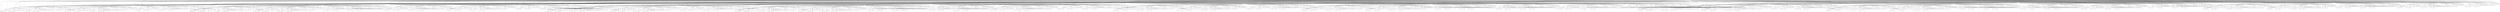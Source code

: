 graph g {0;1;2;3;4;5;6;7;8;9;10;11;12;13;14;15;16;17;18;19;20;21;22;23;24;25;26;27;28;29;30;31;32;33;34;35;36;37;38;39;40;41;42;43;44;45;46;47;48;49;50;51;52;53;54;55;56;57;58;59;60;61;62;63;64;65;66;67;68;69;70;71;72;73;74;75;76;77;78;79;80;81;82;83;84;85;86;87;88;89;90;91;92;93;94;95;96;97;98;99;100;101;102;103;104;105;106;107;108;109;110;111;112;113;114;115;116;117;118;119;120;121;122;123;124;125;126;127;128;129;130;131;132;133;134;135;136;137;138;139;140;141;142;143;144;145;146;147;148;149;150;151;152;153;154;155;156;157;158;159;160;161;162;163;164;165;166;167;168;169;170;171;172;173;174;175;176;177;178;179;180;181;182;183;184;185;186;187;188;189;190;191;192;193;194;195;196;197;198;199;200;201;202;203;204;205;206;207;208;209;210;211;212;213;214;215;216;217;218;219;220;221;222;223;224;225;226;227;228;229;230;231;232;233;234;235;236;237;238;239;240;241;242;243;244;245;246;247;248;249;250;251;252;253;254;255;256;257;258;259;260;261;262;263;264;265;266;267;268;269;270;271;272;273;274;275;276;277;278;279;280;281;282;283;284;285;286;287;288;289;290;291;292;293;294;295;296;297;298;299;300;301;302;303;304;305;306;307;308;309;310;311;312;313;314;315;316;317;318;319;320;321;322;323;324;325;326;327;328;329;330;331;332;333;334;335;336;337;338;339;340;341;342;343;344;345;346;347;348;349;350;351;352;353;354;355;356;357;358;359;360;361;362;363;364;365;366;367;368;369;370;371;372;373;374;375;376;377;378;379;380;381;382;383;384;385;386;387;388;389;390;391;392;393;394;395;396;397;398;399;400;401;402;403;404;405;406;407;408;409;410;411;412;413;414;415;416;417;418;419;420;421;422;423;424;425;426;427;428;429;430;431;432;433;434;435;436;437;438;439;440;441;442;443;444;445;446;447;448;449;450;451;452;453;454;455;456;457;458;459;460;461;462;463;464;465;466;467;468;469;470;471;472;473;474;475;476;477;478;479;480;481;482;483;484;485;486;487;488;489;490;491;492;493;494;495;496;497;498;499;500;501;502;503;504;505;506;507;508;509;510;511;512;513;514;515;516;517;518;519;520;521;522;523;524;525;526;527;528;529;530;531;532;533;534;535;536;537;538;539;540;541;542;543;544;545;546;547;548;549;550;551;552;553;554;555;556;557;558;559;560;561;562;563;564;565;566;567;568;569;570;571;572;573;574;575;576;577;578;579;580;581;582;583;584;585;586;587;588;589;590;591;592;593;594;595;596;597;598;599;600;601;602;603;604;605;606;607;608;609;610;611;612;613;614;615;616;617;618;619;620;621;622;623;624;625;626;627;628;629;630;631;632;633;634;635;636;637;638;639;640;641;642;643;644;645;646;647;648;649;650;651;652;653;654;655;656;657;658;659;660;661;662;663;664;665;666;667;668;669;670;671;672;673;674;675;676;677;678;679;680;681;682;683;684;685;686;687;688;689;690;691;692;693;694;695;696;697;698;699;700;701;702;703;704;705;706;707;708;709;710;711;712;713;714;715;716;717;718;719;720;721;722;723;724;725;726;727;728;729;730;731;732;733;734;735;736;737;738;739;740;741;742;743;744;745;746;747;748;749;750;751;752;753;754;755;756;757;758;759;760;761;762;763;764;765;766;767;768;769;770;771;772;773;774;775;776;777;778;779;780;781;782;783;784;785;786;787;788;789;790;791;792;793;794;795;796;797;798;799;800;801;802;803;804;805;806;807;808;809;810;811;812;813;814;815;816;817;818;819;820;821;822;823;824;825;826;827;828;829;830;831;832;833;834;835;836;837;838;839;840;841;842;843;844;845;846;847;848;849;850;851;852;853;854;855;856;857;858;859;860;861;862;863;864;865;866;867;868;869;870;871;872;873;874;875;876;877;878;879;880;881;882;883;884;885;886;887;888;889;890;891;892;893;894;895;896;897;898;899;900;901;902;903;904;905;906;907;908;909;910;911;912;913;914;915;916;917;918;919;920;921;922;923;924;925;926;927;928;929;930;931;932;933;934;935;936;937;938;939;940;941;942;943;944;945;946;947;948;949;950;951;952;953;954;955;956;957;958;959;960;961;962;963;964;965;966;967;968;969;970;971;972;973;974;975;976;977;978;979;980;981;982;983;984;985;986;987;988;989;990;991;992;993;994;995;996;997;998;999;1000;1001;1002;1003;1004;1005;1006;1007;1008;1009;1010;1011;1012;1013;1014;1015;1016;1017;1018;1019;1020;1021;1022;1023;1024;1025;1026;1027;1028;1029;1030;1031;1032;1033;1034;1035;1036;1037;1038;1039;1040;1041;1042;1043;1044;1045;1046;1047;1048;1049;1050;1051;1052;1053;1054;1055;1056;1057;1058;1059;1060;1061;1062;1063;1064;1065;1066;1067;1068;1069;1070;1071;1072;1073;1074;1075;1076;1077;1078;1079;1080;1081;1082;1083;1084;1085;1086;1087;1088;1089;1090;1091;1092;1093;1094;1095;1096;1097;1098;1099;1100;1101;1102;1103;1104;1105;1106;1107;1108;1109;1110;1111;1112;1113;1114;1115;1116;1117;1118;1119;1120;1121;1122;1123;1124;1125;1126;1127;1128;1129;1130;1131;1132;1133;1134;1135;1136;1137;1138;1139;1140;1141;1142;1143;1144;1145;1146;1147;1148;1149;1150;1151;1152;1153;1154;1155;1156;1157;1158;1159;1160;1161;1162;1163;1164;1165;1166;1167;1168;1169;1170;1171;1172;1173;1174;1175;1176;1177;1178;1179;1180;1181;1182;1183;1184;1185;1186;1187;1188;1189;1190;1191;1192;1193;1194;1195;1196;1197;1198;1199;1200;1201;1202;1203;1204;1205;1206;1207;1208;1209;1210;1211;1212;1213;1214;1215;1216;1217;1218;1219;1220;1221;1222;1223;1224;1225;1226;1227;1228;1229;1230;1231;1232;1233;1234;1235;1236;1237;1238;1239;1240;1241;1242;1243;1244;1245;1246;1247;1248;1249;1250;1251;1252;1253;1254;1255;1256;1257;1258;1259;1260;1261;1262;1263;1264;1265;1266;1267;1268;1269;1270;1271;1272;1273;1274;1275;1276;1277;1278;1279;1280;1281;1282;1283;1284;1285;1286;1287;1288;1289;1290;1291;1292;1293;1294;1295;1296;1297;1298;1299;1300;1301;1302;1303;1304;1305;1306;1307;1308;1309;1310;1311;1312;1313;1314;1315;1316;1317;1318;1319;1320;1321;1322;1323;1324;1325;1326;1327;1328;1329;1330;1331;1332;1333;1334;1335;1336;1337;1338;1339;1340;1341;1342;1343;1344;1345;1346;1347;1348;1349;1350;1351;1352;1353;1354;1355;1356;1357;1358;1359;1360;1361;1362;1363;1364;1365;1366;1367;1368;1369;1370;1371;1372;1373;1374;1375;1376;1377;1378;1379;1380;1381;1382;1383;1384;1385;1386;1387;1388;1389;1390;1391;1392;1393;1394;1395;1396;1397;1398;1399;1400;1401;1402;1403;1404;1405;1406;1407;1408;1409;1410;1411;1412;1413;1414;1415;1416;1417;1418;1419;1420;1421;1422;1423;1424;1425;1426;1427;1428;1429;1430;1431;1432;1433;1434;1435;1436;1437;1438;1439;1440;1441;1442;1443;1444;1445;1446;1447;1448;1449;1450;1451;1452;1453;1454;1455;1456;1457;1458;1459;1460;1461;1462;1463;1464;1465;1466;1467;1468;1469;1470;1471;1472;1473;1474;1475;1476;1477;1478;1479;1480;1481;1482;1483;1484;1485;1486;1487;1488;1489;1490;1491;1492;1493;1494;1495;1496;1497;1498;1499;1500;1501;1502;1503;1504;1505;1506;1507;1508;1509;1510;1511;1512;1513;1514;1515;1516;1517;1518;1519;1520;1521;1522;1523;1524;1525;1526;1527;1528;1529;1530;1531;1532;1533;1534;1535;1536;1537;1538;1539;1540;1541;1542;1543;1544;1545;1546;1547;1548;1549;1550;1551;1552;1553;1554;1555;1556;1557;1558;1559;1560;1561;1562;1563;1564;1565;1566;1567;1568;1569;1570;1571;1572;1573;1574;1575;1576;1577;1578;1579;1580;1581;1582;1583;1584;1585;1586;1587;1588;1589;1590;1591;1592;1593;1594;1595;1596;1597;1598;1599;1600;1601;1602;1603;1604;1605;1606;1607;1608;1609;1610;1611;1612;1613;1614;1615;1616;1617;1618;1619;1620;1621;1622;1623;1624;1625;1626;1627;1628;1629;1630;1631;1632;1633;1634;1635;1636;1637;1638;1639;1640;1641;1642;1643;1644;1645;1646;1647;1648;1649;1650;1651;1652;1653;1654;1655;1656;1657;1658;1659;1660;1661;1662;1663;1664;1665;1666;1667;1668;1669;1670;1671;1672;1673;1674;1675;1676;1677;1678;1679;1680;1681;1682;1683;1684;1685;1686;1687;1688;1689;1690;1691;1692;1693;1694;1695;1696;1697;1698;1699;1700;1701;1702;1703;1704;1705;1706;1707;1708;1709;1710;1711;1712;1713;1714;1715;1716;1717;1718;1719;1720;1721;1722;1723;1724;1725;1726;1727;1728;1729;1730;1731;1732;1733;1734;1735;1736;1737;1738;1739;1740;1741;1742;1743;1744;1745;1746;1747;1748;1749;1750;1751;1752;1753;1754;1755;1756;1757;1758;1759;1760;1761;1762;1763;1764;1765;1766;1767;1768;1769;1770;1771;1772;1773;1774;1775;1776;1777;1778;1779;1780;1781;1782;1783;1784;1785;1786;1787;1788;1789;1790;1791;1792;1793;1794;1795;1796;1797;1798;1799;1800;1801;1802;1803;1804;1805;1806;1807;1808;1809;1810;1811;1812;1813;1814;1815;1816;1817;1818;1819;1820;1821;1822;1823;1824;1825;1826;1827;1828;1829;1830;1831;1832;1833;1834;1835;1836;1837;1838;1839;1840;1841;1842;1843;1844;1845;1846;1847;1848;1849;1850;1851;1852;1853;1854;1855;1856;1857;1858;1859;1860;1861;1862;1863;1864;1865;1866;1867;1868;1869;1870;1871;1872;1873;1874;1875;1876;1877;1878;1879;1880;1881;1882;1883;1884;1885;1886;1887;1888;1889;1890;1891;1892;1893;1894;1895;1896;1897;1898;1899;1900;1901;1902;1903;1904;1905;1906;1907;1908;1909;1910;1911;1912;1913;1914;1915;1916;1917;1918;1919;1920;1921;1922;1923;1924;1925;1926;1927;1928;1929;1930;1931;1932;1933;1934;1935;1936;1937;1938;1939;1940;1941;1942;1943;1944;1945;1946;1947;1948;1949;1950;1951;1952;1953;1954;1955;1956;1957;1958;1959;1960;1961;1962;1963;1964;1965;1966;1967;1968;1969;1970;1971;1972;1973;1974;1975;1976;1977;1978;1979;1980;1981;1982;1983;1984;1985;1986;1987;1988;1989;1990;1991;1992;1993;1994;1995;1996;1997;1998;1999;2000;2001;2002;2003;2004;2005;2006;2007;2008;2009;2010;2011;2012;2013;2014;2015;2016;2017;2018;2019;2020;2021;2022;2023;2024;2025;2026;2027;2028;2029;2030;2031;2032;2033;2034;2035;2036;2037;2038;2039;2040;2041;2042;2043;2044;2045;2046;2047;2048;2049;2050;2051;2052;2053;2054;2055;2056;2057;2058;2059;2060;2061;2062;2063;2064;2065;2066;2067;2068;2069;2070;2071;2072;2073;2074;2075;2076;2077;2078;2079;2080;2081;2082;2083;2084;2085;2086;2087;2088;2089;2090;2091;2092;2093;2094;2095;2096;2097;2098;2099;2100;2101;2102;2103;2104;2105;2106;2107;2108;2109;2110;2111;2112;2113;2114;2115;2116;2117;2118;2119;2120;2121;2122;2123;2124;2125;2126;2127;2128;2129;2130;2131;2132;2133;2134;2135;2136;2137;2138;2139;2140;2141;2142;2143;2144;2145;2146;2147;2148;2149;2150;2151;2152;2153;2154;2155;2156;2157;2158;2159;2160;2161;2162;2163;2164;2165;2166;2167;2168;2169;2170;2171;2172;2173;2174;2175;2176;2177;2178;2179;2180;2181;2182;2183;2184;2185;2186;2187;2188;2189;2190;2191;2192;2193;2194;2195;2196;2197;2198;2199;2200;2201;2202;2203;2204;2205;2206;2207;2208;2209;2210;2211;2212;2213;2214;2215;2216;2217;2218;2219;2220;2221;2222;2223;2224;2225;2226;2227;2228;2229;2230;2231;2232;2233;2234;2235;2236;2237;2238;2239;2240;2241;2242;2243;2244;2245;2246;2247;2248;2249;2250;2251;2252;2253;2254;2255;2256;2257;2258;2259;2260;2261;2262;2263;2264;2265;2266;2267;2268;2269;2270;2271;2272;2273;2274;2275;2276;2277;2278;2279;2280;2281;2282;2283;2284;2285;2286;2287;2288;2289;2290;2291;2292;2293;2294;2295;2296;2297;2298;2299;2300;2301;2302;2303;2304;2305;2306;2307;2308;2309;2310;2311;2312;2313;2314;2315;2316;2317;2318;2319;2320;2321;2322;2323;2324;2325;2326;2327;2328;2329;2330;2331;2332;2333;2334;2335;2336;2337;2338;2339;2340;2341;2342;2343;2344;2345;2346;2347;2348;2349;2350;2351;2352;2353;2354;2355;2356;2357;2358;2359;2360;2361;2362;2363;2364;2365;2366;2367;2368;2369;2370;2371;2372;2373;2374;2375;2376;2377;2378;2379;2380;2381;2382;2383;2384;2385;2386;2387;2388;2389;2390;2391;2392;2393;2394;2395;2396;2397;2398;2399;2400;2401;2402;2403;2404;2405;2406;2407;2408;2409;2410;2411;2412;2413;2414;2415;2416;2417;2418;2419;2420;2421;2422;2423;2424;2425;2426;2427;2428;2429;2430;2431;2432;2433;2434;2435;2436;2437;2438;2439;2440;2441;2442;2443;2444;2445;2446;2447;2448;2449;2450;2451;2452;2453;2454;2455;2456;2457;2458;2459;2460;2461;2462;2463;2464;2465;2466;2467;2468;2469;2470;2471;2472;2473;2474;2475;2476;2477;2478;2479;2480;2481;2482;2483;2484;2485;2486;2487;2488;2489;2490;2491;2492;2493;2494;2495;2496;2497;2498;2499;2500;2501;2502;2503;2504;2505;2506;2507;2508;2509;2510;2511;2512;2513;2514;2515;2516;2517;2518;2519;2520;2521;2522;2523;2524;2525;2526;2527;2528;2529;2530;2531;2532;2533;2534;2535;2536;2537;2538;2539;2540;2541;2542;2543;2544;2545;2546;2547;2548;2549;2550;2551;2552;2553;2554;2555;2556;2557;2558;2559;2560;2561;2562;2563;2564;2565;2566;2567;2568;2569;2570;2571;2572;2573;2574;2575;2576;2577;2578;2579;2580;2581;2582;2583;2584;2585;2586;2587;2588;2589;2590;2591;2592;2593;2594;2595;2596;2597;2598;2599;2600;2601;2602;2603;2604;2605;2606;2607;2608;2609;2610;2611;2612;2613;2614;2615;2616;2617;2618;2619;2620;2621;2622;2623;2624;2625;2626;2627;2628;2629;2630;2631;2632;2633;2634;2635;2636;2637;2638;2639;2640;2641;2642;2643;2644;2645;2646;2647;2648;2649;2650;2651;2652;2653;2654;2655;2656;2657;2658;2659;2660;2661;2662;2663;2664;2665;2666;2667;2668;2669;2670;2671;2672;2673;2674;2675;2676;2677;2678;2679;2680;2681;2682;2683;2684;2685;2686;2687;2688;2689;2690;2691;2692;2693;2694;2695;2696;2697;2698;2699;2700;2701;2702;2703;2704;2705;2706;2707;2708;2709;2710;2711;2712;2713;2714;2715;2716;2717;2718;2719;2720;2721;2722;2723;2724;2725;2726;2727;2728;2729;2730;2731;2732;2733;2734;2735;2736;2737;2738;2739;2740;2741;2742;2743;2744;2745;2746;2747;2748;2749;2750;2751;2752;2753;2754;2755;2756;2757;2758;2759;2760;2761;2762;2763;2764;2765;2766;2767;2768;2769;2770;2771;2772;2773;2774;2775;2776;2777;2778;2779;2780;2781;2782;2783;2784;2785;2786;2787;2788;2789;2790;2791;2792;2793;2794;2795;2796;2797;2798;2799;2800;2801;2802;2803;2804;2805;2806;2807;2808;2809;2810;2811;2812;2813;2814;2815;2816;2817;2818;2819;2820;2821;2822;2823;2824;2825;2826;2827;2828;2829;2830;2831;2832;2833;2834;2835;2836;2837;2838;2839;2840;2841;2842;2843;2844;2845;2846;2847;2848;2849;2850;2851;2852;2853;2854;2855;2856;2857;2858;2859;2860;2861;2862;2863;2864;2865;2866;2867;2868;2869;2870;2871;2872;2873;2874;2875;2876;2877;2878;2879;2880;2881;2882;2883;2884;2885;2886;2887;2888;2889;2890;2891;2892;2893;2894;2895;2896;2897;2898;2899;2900;2901;2902;2903;2904;2905;2906;2907;2908;2909;2910;2911;2912;2913;2914;2915;2916;2917;2918;2919;2920;2921;2922;2923;2924;2925;2926;2927;2928;2929;2930;2931;2932;2933;2934;2935;2936;2937;2938;2939;2940;2941;2942;2943;2944;2945;2946;2947;2948;2949;2950;2951;2952;2953;2954;2955;2956;2957;2958;2959;2960;2961;2962;2963;2964;2965;2966;2967;2968;2969;2970;2971;2972;2973;2974;2975;2976;2977;2978;2979;2980;2981;2982;2983;2984;2985;2986;2987;2988;2989;2990;2991;2992;2993;2994;2995;2996;2997;2998;2999;3000;3001;3002;3003;3004;3005;3006;3007;3008;3009;3010;3011;3012;3013;3014;3015;3016;3017;3018;3019;3020;3021;3022;3023;3024;3025;3026;3027;3028;3029;3030;3031;3032;3033;3034;3035;3036;3037;3038;3039;3040;3041;3042;3043;3044;3045;3046;3047;3048;3049;3050;3051;3052;3053;3054;3055;3056;3057;3058;3059;3060;3061;3062;3063;3064;3065;3066;3067;3068;3069;3070;3071;3072;3073;3074;3075;3076;3077;3078;3079;3080;3081;3082;3083;3084;3085;3086;3087;3088;3089;3090;3091;3092;3093;3094;3095;3096;3097;3098;3099;3100;3101;3102;3103;3104;3105;3106;3107;3108;3109;3110;3111;3112;3113;3114;3115;3116;3117;3118;3119;3120;3121;3122;3123;3124;3125;3126;3127;3128;3129;3130;3131;3132;3133;3134;3135;3136;3137;3138;3139;3140;3141;3142;3143;3144;3145;3146;3147;3148;3149;3150;3151;3152;3153;3154;3155;3156;3157;3158;3159;3160;3161;3162;3163;3164;3165;3166;3167;3168;3169;3170;3171;3172;3173;3174;3175;3176;3177;3178;3179;3180;3181;3182;3183;3184;3185;3186;3187;3188;3189;3190;3191;3192;3193;3194;3195;3196;3197;3198;3199;3200;3201;3202;3203;3204;3205;3206;3207;3208;3209;3210;3211;3212;3213;3214;3215;3216;3217;3218;3219;3220;3221;3222;3223;3224;3225;3226;3227;3228;3229;3230;3231;3232;3233;3234;3235;3236;3237;3238;3239;3240;3241;3242;3243;3244;3245;3246;3247;3248;3249;3250;3251;3252;3253;3254;3255;3256;3257;3258;3259;3260;3261;3262;3263;3264;3265;3266;3267;3268;3269;3270;3271;3272;3273;3274;3275;3276;3277;3278;3279;3280;3281;0 -- 1;0 -- 2;0 -- 3;0 -- 4;0 -- 6;0 -- 7;0 -- 8;0 -- 9;0 -- 15;0 -- 16;0 -- 17;0 -- 18;0 -- 19;0 -- 20;0 -- 21;0 -- 22;0 -- 42;0 -- 43;0 -- 44;0 -- 45;0 -- 46;0 -- 47;0 -- 48;0 -- 49;0 -- 50;0 -- 51;0 -- 52;0 -- 53;0 -- 54;0 -- 55;0 -- 56;0 -- 57;0 -- 123;0 -- 124;0 -- 125;0 -- 126;0 -- 127;0 -- 128;0 -- 129;0 -- 130;0 -- 131;0 -- 132;0 -- 133;0 -- 134;0 -- 135;0 -- 136;0 -- 137;0 -- 138;0 -- 139;0 -- 140;0 -- 141;0 -- 142;0 -- 143;0 -- 144;0 -- 145;0 -- 146;0 -- 147;0 -- 148;0 -- 149;0 -- 150;0 -- 151;0 -- 152;0 -- 153;0 -- 154;0 -- 366;0 -- 367;0 -- 368;0 -- 369;0 -- 370;0 -- 371;0 -- 372;0 -- 373;0 -- 374;0 -- 375;0 -- 376;0 -- 377;0 -- 378;0 -- 379;0 -- 380;0 -- 381;0 -- 382;0 -- 383;0 -- 384;0 -- 385;0 -- 386;0 -- 387;0 -- 388;0 -- 389;0 -- 390;0 -- 391;0 -- 392;0 -- 393;0 -- 394;0 -- 395;0 -- 396;0 -- 397;0 -- 398;0 -- 399;0 -- 400;0 -- 401;0 -- 402;0 -- 403;0 -- 404;0 -- 405;0 -- 406;0 -- 407;0 -- 408;0 -- 409;0 -- 410;0 -- 411;0 -- 412;0 -- 413;0 -- 414;0 -- 415;0 -- 416;0 -- 417;0 -- 418;0 -- 419;0 -- 420;0 -- 421;0 -- 422;0 -- 423;0 -- 424;0 -- 425;0 -- 426;0 -- 427;0 -- 428;0 -- 429;0 -- 1095;0 -- 1096;0 -- 1097;0 -- 1098;0 -- 1099;0 -- 1100;0 -- 1101;0 -- 1102;0 -- 1103;0 -- 1104;0 -- 1105;0 -- 1106;0 -- 1107;0 -- 1108;0 -- 1109;0 -- 1110;0 -- 1111;0 -- 1112;0 -- 1113;0 -- 1114;0 -- 1115;0 -- 1116;0 -- 1117;0 -- 1118;0 -- 1119;0 -- 1120;0 -- 1121;0 -- 1122;0 -- 1123;0 -- 1124;0 -- 1125;0 -- 1126;0 -- 1127;0 -- 1128;0 -- 1129;0 -- 1130;0 -- 1131;0 -- 1132;0 -- 1133;0 -- 1134;0 -- 1135;0 -- 1136;0 -- 1137;0 -- 1138;0 -- 1139;0 -- 1140;0 -- 1141;0 -- 1142;0 -- 1143;0 -- 1144;0 -- 1145;0 -- 1146;0 -- 1147;0 -- 1148;0 -- 1149;0 -- 1150;0 -- 1151;0 -- 1152;0 -- 1153;0 -- 1154;0 -- 1155;0 -- 1156;0 -- 1157;0 -- 1158;0 -- 1159;0 -- 1160;0 -- 1161;0 -- 1162;0 -- 1163;0 -- 1164;0 -- 1165;0 -- 1166;0 -- 1167;0 -- 1168;0 -- 1169;0 -- 1170;0 -- 1171;0 -- 1172;0 -- 1173;0 -- 1174;0 -- 1175;0 -- 1176;0 -- 1177;0 -- 1178;0 -- 1179;0 -- 1180;0 -- 1181;0 -- 1182;0 -- 1183;0 -- 1184;0 -- 1185;0 -- 1186;0 -- 1187;0 -- 1188;0 -- 1189;0 -- 1190;0 -- 1191;0 -- 1192;0 -- 1193;0 -- 1194;0 -- 1195;0 -- 1196;0 -- 1197;0 -- 1198;0 -- 1199;0 -- 1200;0 -- 1201;0 -- 1202;0 -- 1203;0 -- 1204;0 -- 1205;0 -- 1206;0 -- 1207;0 -- 1208;0 -- 1209;0 -- 1210;0 -- 1211;0 -- 1212;0 -- 1213;0 -- 1214;0 -- 1215;0 -- 1216;0 -- 1217;0 -- 1218;0 -- 1219;0 -- 1220;0 -- 1221;0 -- 1222;1 -- 2;1 -- 3;1 -- 5;1 -- 6;1 -- 10;1 -- 11;1 -- 12;1 -- 15;1 -- 23;1 -- 24;1 -- 25;1 -- 26;1 -- 27;1 -- 28;1 -- 29;1 -- 42;1 -- 58;1 -- 59;1 -- 60;1 -- 61;1 -- 62;1 -- 63;1 -- 64;1 -- 65;1 -- 66;1 -- 67;1 -- 68;1 -- 69;1 -- 70;1 -- 71;1 -- 72;1 -- 123;1 -- 155;1 -- 156;1 -- 157;1 -- 158;1 -- 159;1 -- 160;1 -- 161;1 -- 162;1 -- 163;1 -- 164;1 -- 165;1 -- 166;1 -- 167;1 -- 168;1 -- 169;1 -- 170;1 -- 171;1 -- 172;1 -- 173;1 -- 174;1 -- 175;1 -- 176;1 -- 177;1 -- 178;1 -- 179;1 -- 180;1 -- 181;1 -- 182;1 -- 183;1 -- 184;1 -- 185;1 -- 367;1 -- 430;1 -- 431;1 -- 432;1 -- 433;1 -- 434;1 -- 435;1 -- 436;1 -- 437;1 -- 438;1 -- 439;1 -- 440;1 -- 441;1 -- 442;1 -- 443;1 -- 444;1 -- 445;1 -- 446;1 -- 447;1 -- 448;1 -- 449;1 -- 450;1 -- 451;1 -- 452;1 -- 453;1 -- 454;1 -- 455;1 -- 456;1 -- 457;1 -- 458;1 -- 459;1 -- 460;1 -- 461;1 -- 462;1 -- 463;1 -- 464;1 -- 465;1 -- 466;1 -- 467;1 -- 468;1 -- 469;1 -- 470;1 -- 471;1 -- 472;1 -- 473;1 -- 474;1 -- 475;1 -- 476;1 -- 477;1 -- 478;1 -- 479;1 -- 480;1 -- 481;1 -- 482;1 -- 483;1 -- 484;1 -- 485;1 -- 486;1 -- 487;1 -- 488;1 -- 489;1 -- 490;1 -- 491;1 -- 492;1 -- 1095;1 -- 1223;1 -- 1224;1 -- 1225;1 -- 1226;1 -- 1227;1 -- 1228;1 -- 1229;1 -- 1230;1 -- 1231;1 -- 1232;1 -- 1233;1 -- 1234;1 -- 1235;1 -- 1236;1 -- 1237;1 -- 1238;1 -- 1239;1 -- 1240;1 -- 1241;1 -- 1242;1 -- 1243;1 -- 1244;1 -- 1245;1 -- 1246;1 -- 1247;1 -- 1248;1 -- 1249;1 -- 1250;1 -- 1251;1 -- 1252;1 -- 1253;1 -- 1254;1 -- 1255;1 -- 1256;1 -- 1257;1 -- 1258;1 -- 1259;1 -- 1260;1 -- 1261;1 -- 1262;1 -- 1263;1 -- 1264;1 -- 1265;1 -- 1266;1 -- 1267;1 -- 1268;1 -- 1269;1 -- 1270;1 -- 1271;1 -- 1272;1 -- 1273;1 -- 1274;1 -- 1275;1 -- 1276;1 -- 1277;1 -- 1278;1 -- 1279;1 -- 1280;1 -- 1281;1 -- 1282;1 -- 1283;1 -- 1284;1 -- 1285;1 -- 1286;1 -- 1287;1 -- 1288;1 -- 1289;1 -- 1290;1 -- 1291;1 -- 1292;1 -- 1293;1 -- 1294;1 -- 1295;1 -- 1296;1 -- 1297;1 -- 1298;1 -- 1299;1 -- 1300;1 -- 1301;1 -- 1302;1 -- 1303;1 -- 1304;1 -- 1305;1 -- 1306;1 -- 1307;1 -- 1308;1 -- 1309;1 -- 1310;1 -- 1311;1 -- 1312;1 -- 1313;1 -- 1314;1 -- 1315;1 -- 1316;1 -- 1317;1 -- 1318;1 -- 1319;1 -- 1320;1 -- 1321;1 -- 1322;1 -- 1323;1 -- 1324;1 -- 1325;1 -- 1326;1 -- 1327;1 -- 1328;1 -- 1329;1 -- 1330;1 -- 1331;1 -- 1332;1 -- 1333;1 -- 1334;1 -- 1335;1 -- 1336;1 -- 1337;1 -- 1338;1 -- 1339;1 -- 1340;1 -- 1341;1 -- 1342;1 -- 1343;1 -- 1344;1 -- 1345;1 -- 1346;1 -- 1347;1 -- 1348;1 -- 1349;2 -- 4;2 -- 5;2 -- 7;2 -- 10;2 -- 13;2 -- 14;2 -- 16;2 -- 23;2 -- 30;2 -- 31;2 -- 32;2 -- 33;2 -- 34;2 -- 35;2 -- 43;2 -- 58;2 -- 73;2 -- 74;2 -- 75;2 -- 76;2 -- 77;2 -- 78;2 -- 79;2 -- 80;2 -- 81;2 -- 82;2 -- 83;2 -- 84;2 -- 85;2 -- 86;2 -- 124;2 -- 155;2 -- 186;2 -- 187;2 -- 188;2 -- 189;2 -- 190;2 -- 191;2 -- 192;2 -- 193;2 -- 194;2 -- 195;2 -- 196;2 -- 197;2 -- 198;2 -- 199;2 -- 200;2 -- 201;2 -- 202;2 -- 203;2 -- 204;2 -- 205;2 -- 206;2 -- 207;2 -- 208;2 -- 209;2 -- 210;2 -- 211;2 -- 212;2 -- 213;2 -- 214;2 -- 215;2 -- 368;2 -- 430;2 -- 493;2 -- 494;2 -- 495;2 -- 496;2 -- 497;2 -- 498;2 -- 499;2 -- 500;2 -- 501;2 -- 502;2 -- 503;2 -- 504;2 -- 505;2 -- 506;2 -- 507;2 -- 508;2 -- 509;2 -- 510;2 -- 511;2 -- 512;2 -- 513;2 -- 514;2 -- 515;2 -- 516;2 -- 517;2 -- 518;2 -- 519;2 -- 520;2 -- 521;2 -- 522;2 -- 523;2 -- 524;2 -- 525;2 -- 526;2 -- 527;2 -- 528;2 -- 529;2 -- 530;2 -- 531;2 -- 532;2 -- 533;2 -- 534;2 -- 535;2 -- 536;2 -- 537;2 -- 538;2 -- 539;2 -- 540;2 -- 541;2 -- 542;2 -- 543;2 -- 544;2 -- 545;2 -- 546;2 -- 547;2 -- 548;2 -- 549;2 -- 550;2 -- 551;2 -- 552;2 -- 553;2 -- 554;2 -- 1096;2 -- 1223;2 -- 1350;2 -- 1351;2 -- 1352;2 -- 1353;2 -- 1354;2 -- 1355;2 -- 1356;2 -- 1357;2 -- 1358;2 -- 1359;2 -- 1360;2 -- 1361;2 -- 1362;2 -- 1363;2 -- 1364;2 -- 1365;2 -- 1366;2 -- 1367;2 -- 1368;2 -- 1369;2 -- 1370;2 -- 1371;2 -- 1372;2 -- 1373;2 -- 1374;2 -- 1375;2 -- 1376;2 -- 1377;2 -- 1378;2 -- 1379;2 -- 1380;2 -- 1381;2 -- 1382;2 -- 1383;2 -- 1384;2 -- 1385;2 -- 1386;2 -- 1387;2 -- 1388;2 -- 1389;2 -- 1390;2 -- 1391;2 -- 1392;2 -- 1393;2 -- 1394;2 -- 1395;2 -- 1396;2 -- 1397;2 -- 1398;2 -- 1399;2 -- 1400;2 -- 1401;2 -- 1402;2 -- 1403;2 -- 1404;2 -- 1405;2 -- 1406;2 -- 1407;2 -- 1408;2 -- 1409;2 -- 1410;2 -- 1411;2 -- 1412;2 -- 1413;2 -- 1414;2 -- 1415;2 -- 1416;2 -- 1417;2 -- 1418;2 -- 1419;2 -- 1420;2 -- 1421;2 -- 1422;2 -- 1423;2 -- 1424;2 -- 1425;2 -- 1426;2 -- 1427;2 -- 1428;2 -- 1429;2 -- 1430;2 -- 1431;2 -- 1432;2 -- 1433;2 -- 1434;2 -- 1435;2 -- 1436;2 -- 1437;2 -- 1438;2 -- 1439;2 -- 1440;2 -- 1441;2 -- 1442;2 -- 1443;2 -- 1444;2 -- 1445;2 -- 1446;2 -- 1447;2 -- 1448;2 -- 1449;2 -- 1450;2 -- 1451;2 -- 1452;2 -- 1453;2 -- 1454;2 -- 1455;2 -- 1456;2 -- 1457;2 -- 1458;2 -- 1459;2 -- 1460;2 -- 1461;2 -- 1462;2 -- 1463;2 -- 1464;2 -- 1465;2 -- 1466;2 -- 1467;2 -- 1468;2 -- 1469;2 -- 1470;2 -- 1471;2 -- 1472;2 -- 1473;2 -- 1474;2 -- 1475;3 -- 8;3 -- 11;3 -- 17;3 -- 24;3 -- 36;3 -- 37;3 -- 44;3 -- 59;3 -- 87;3 -- 88;3 -- 89;3 -- 90;3 -- 91;3 -- 92;3 -- 125;3 -- 156;3 -- 216;3 -- 217;3 -- 218;3 -- 219;3 -- 220;3 -- 221;3 -- 222;3 -- 223;3 -- 224;3 -- 225;3 -- 226;3 -- 227;3 -- 228;3 -- 229;3 -- 369;3 -- 431;3 -- 555;3 -- 556;3 -- 557;3 -- 558;3 -- 559;3 -- 560;3 -- 561;3 -- 562;3 -- 563;3 -- 564;3 -- 565;3 -- 566;3 -- 567;3 -- 568;3 -- 569;3 -- 570;3 -- 571;3 -- 572;3 -- 573;3 -- 574;3 -- 575;3 -- 576;3 -- 577;3 -- 578;3 -- 579;3 -- 580;3 -- 581;3 -- 582;3 -- 583;3 -- 584;3 -- 1097;3 -- 1224;3 -- 1476;3 -- 1477;3 -- 1478;3 -- 1479;3 -- 1480;3 -- 1481;3 -- 1482;3 -- 1483;3 -- 1484;3 -- 1485;3 -- 1486;3 -- 1487;3 -- 1488;3 -- 1489;3 -- 1490;3 -- 1491;3 -- 1492;3 -- 1493;3 -- 1494;3 -- 1495;3 -- 1496;3 -- 1497;3 -- 1498;3 -- 1499;3 -- 1500;3 -- 1501;3 -- 1502;3 -- 1503;3 -- 1504;3 -- 1505;3 -- 1506;3 -- 1507;3 -- 1508;3 -- 1509;3 -- 1510;3 -- 1511;3 -- 1512;3 -- 1513;3 -- 1514;3 -- 1515;3 -- 1516;3 -- 1517;3 -- 1518;3 -- 1519;3 -- 1520;3 -- 1521;3 -- 1522;3 -- 1523;3 -- 1524;3 -- 1525;3 -- 1526;3 -- 1527;3 -- 1528;3 -- 1529;3 -- 1530;3 -- 1531;3 -- 1532;3 -- 1533;3 -- 1534;3 -- 1535;3 -- 1536;3 -- 1537;4 -- 9;4 -- 13;4 -- 18;4 -- 30;4 -- 38;4 -- 39;4 -- 45;4 -- 75;4 -- 93;4 -- 94;4 -- 95;4 -- 96;4 -- 97;4 -- 98;4 -- 126;4 -- 186;4 -- 230;4 -- 231;4 -- 232;4 -- 233;4 -- 234;4 -- 235;4 -- 236;4 -- 237;4 -- 238;4 -- 239;4 -- 240;4 -- 241;4 -- 242;4 -- 243;4 -- 370;4 -- 493;4 -- 585;4 -- 586;4 -- 587;4 -- 588;4 -- 589;4 -- 590;4 -- 591;4 -- 592;4 -- 593;4 -- 594;4 -- 595;4 -- 596;4 -- 597;4 -- 598;4 -- 599;4 -- 600;4 -- 601;4 -- 602;4 -- 603;4 -- 604;4 -- 605;4 -- 606;4 -- 607;4 -- 608;4 -- 609;4 -- 610;4 -- 611;4 -- 612;4 -- 613;4 -- 614;4 -- 1098;4 -- 1352;4 -- 1538;4 -- 1539;4 -- 1540;4 -- 1541;4 -- 1542;4 -- 1543;4 -- 1544;4 -- 1545;4 -- 1546;4 -- 1547;4 -- 1548;4 -- 1549;4 -- 1550;4 -- 1551;4 -- 1552;4 -- 1553;4 -- 1554;4 -- 1555;4 -- 1556;4 -- 1557;4 -- 1558;4 -- 1559;4 -- 1560;4 -- 1561;4 -- 1562;4 -- 1563;4 -- 1564;4 -- 1565;4 -- 1566;4 -- 1567;4 -- 1568;4 -- 1569;4 -- 1570;4 -- 1571;4 -- 1572;4 -- 1573;4 -- 1574;4 -- 1575;4 -- 1576;4 -- 1577;4 -- 1578;4 -- 1579;4 -- 1580;4 -- 1581;4 -- 1582;4 -- 1583;4 -- 1584;4 -- 1585;4 -- 1586;4 -- 1587;4 -- 1588;4 -- 1589;4 -- 1590;4 -- 1591;4 -- 1592;4 -- 1593;4 -- 1594;4 -- 1595;4 -- 1596;4 -- 1597;4 -- 1598;4 -- 1599;5 -- 12;5 -- 14;5 -- 25;5 -- 31;5 -- 40;5 -- 41;5 -- 60;5 -- 76;5 -- 99;5 -- 100;5 -- 101;5 -- 102;5 -- 103;5 -- 104;5 -- 157;5 -- 187;5 -- 244;5 -- 245;5 -- 246;5 -- 247;5 -- 248;5 -- 249;5 -- 250;5 -- 251;5 -- 252;5 -- 253;5 -- 254;5 -- 255;5 -- 256;5 -- 257;5 -- 432;5 -- 494;5 -- 615;5 -- 616;5 -- 617;5 -- 618;5 -- 619;5 -- 620;5 -- 621;5 -- 622;5 -- 623;5 -- 624;5 -- 625;5 -- 626;5 -- 627;5 -- 628;5 -- 629;5 -- 630;5 -- 631;5 -- 632;5 -- 633;5 -- 634;5 -- 635;5 -- 636;5 -- 637;5 -- 638;5 -- 639;5 -- 640;5 -- 641;5 -- 642;5 -- 643;5 -- 644;5 -- 1225;5 -- 1353;5 -- 1600;5 -- 1601;5 -- 1602;5 -- 1603;5 -- 1604;5 -- 1605;5 -- 1606;5 -- 1607;5 -- 1608;5 -- 1609;5 -- 1610;5 -- 1611;5 -- 1612;5 -- 1613;5 -- 1614;5 -- 1615;5 -- 1616;5 -- 1617;5 -- 1618;5 -- 1619;5 -- 1620;5 -- 1621;5 -- 1622;5 -- 1623;5 -- 1624;5 -- 1625;5 -- 1626;5 -- 1627;5 -- 1628;5 -- 1629;5 -- 1630;5 -- 1631;5 -- 1632;5 -- 1633;5 -- 1634;5 -- 1635;5 -- 1636;5 -- 1637;5 -- 1638;5 -- 1639;5 -- 1640;5 -- 1641;5 -- 1642;5 -- 1643;5 -- 1644;5 -- 1645;5 -- 1646;5 -- 1647;5 -- 1648;5 -- 1649;5 -- 1650;5 -- 1651;5 -- 1652;5 -- 1653;5 -- 1654;5 -- 1655;5 -- 1656;5 -- 1657;5 -- 1658;5 -- 1659;5 -- 1660;5 -- 1661;6 -- 19;6 -- 26;6 -- 46;6 -- 61;6 -- 105;6 -- 106;6 -- 127;6 -- 158;6 -- 258;6 -- 259;6 -- 260;6 -- 261;6 -- 262;6 -- 263;6 -- 372;6 -- 433;6 -- 645;6 -- 646;6 -- 647;6 -- 648;6 -- 649;6 -- 650;6 -- 651;6 -- 652;6 -- 653;6 -- 654;6 -- 655;6 -- 656;6 -- 657;6 -- 658;6 -- 1099;6 -- 1226;6 -- 1662;6 -- 1663;6 -- 1664;6 -- 1665;6 -- 1666;6 -- 1667;6 -- 1668;6 -- 1669;6 -- 1670;6 -- 1671;6 -- 1672;6 -- 1673;6 -- 1674;6 -- 1675;6 -- 1676;6 -- 1677;6 -- 1678;6 -- 1679;6 -- 1680;6 -- 1681;6 -- 1682;6 -- 1683;6 -- 1684;6 -- 1685;6 -- 1686;6 -- 1687;6 -- 1688;6 -- 1689;6 -- 1690;6 -- 1691;7 -- 20;7 -- 32;7 -- 47;7 -- 77;7 -- 107;7 -- 108;7 -- 128;7 -- 188;7 -- 264;7 -- 265;7 -- 266;7 -- 267;7 -- 268;7 -- 269;7 -- 373;7 -- 495;7 -- 659;7 -- 660;7 -- 661;7 -- 662;7 -- 663;7 -- 664;7 -- 665;7 -- 666;7 -- 667;7 -- 668;7 -- 669;7 -- 670;7 -- 671;7 -- 672;7 -- 1100;7 -- 1355;7 -- 1692;7 -- 1693;7 -- 1694;7 -- 1695;7 -- 1696;7 -- 1697;7 -- 1698;7 -- 1699;7 -- 1700;7 -- 1701;7 -- 1702;7 -- 1703;7 -- 1704;7 -- 1705;7 -- 1706;7 -- 1707;7 -- 1708;7 -- 1709;7 -- 1710;7 -- 1711;7 -- 1712;7 -- 1713;7 -- 1714;7 -- 1715;7 -- 1716;7 -- 1717;7 -- 1718;7 -- 1719;7 -- 1720;7 -- 1721;8 -- 21;8 -- 37;8 -- 48;8 -- 89;8 -- 109;8 -- 110;8 -- 129;8 -- 219;8 -- 270;8 -- 271;8 -- 272;8 -- 273;8 -- 274;8 -- 275;8 -- 374;8 -- 555;8 -- 673;8 -- 674;8 -- 675;8 -- 676;8 -- 677;8 -- 678;8 -- 679;8 -- 680;8 -- 681;8 -- 682;8 -- 683;8 -- 684;8 -- 685;8 -- 686;8 -- 1101;8 -- 1477;8 -- 1722;8 -- 1723;8 -- 1724;8 -- 1725;8 -- 1726;8 -- 1727;8 -- 1728;8 -- 1729;8 -- 1730;8 -- 1731;8 -- 1732;8 -- 1733;8 -- 1734;8 -- 1735;8 -- 1736;8 -- 1737;8 -- 1738;8 -- 1739;8 -- 1740;8 -- 1741;8 -- 1742;8 -- 1743;8 -- 1744;8 -- 1745;8 -- 1746;8 -- 1747;8 -- 1748;8 -- 1749;8 -- 1750;8 -- 1751;9 -- 22;9 -- 38;9 -- 49;9 -- 95;9 -- 111;9 -- 112;9 -- 130;9 -- 235;9 -- 276;9 -- 277;9 -- 278;9 -- 279;9 -- 280;9 -- 281;9 -- 375;9 -- 585;9 -- 687;9 -- 688;9 -- 689;9 -- 690;9 -- 691;9 -- 692;9 -- 693;9 -- 694;9 -- 695;9 -- 696;9 -- 697;9 -- 698;9 -- 699;9 -- 700;9 -- 1102;9 -- 1538;9 -- 1752;9 -- 1753;9 -- 1754;9 -- 1755;9 -- 1756;9 -- 1757;9 -- 1758;9 -- 1759;9 -- 1760;9 -- 1761;9 -- 1762;9 -- 1763;9 -- 1764;9 -- 1765;9 -- 1766;9 -- 1767;9 -- 1768;9 -- 1769;9 -- 1770;9 -- 1771;9 -- 1772;9 -- 1773;9 -- 1774;9 -- 1775;9 -- 1776;9 -- 1777;9 -- 1778;9 -- 1779;9 -- 1780;9 -- 1781;10 -- 27;10 -- 33;10 -- 62;10 -- 78;10 -- 113;10 -- 114;10 -- 159;10 -- 189;10 -- 282;10 -- 283;10 -- 284;10 -- 285;10 -- 286;10 -- 287;10 -- 434;10 -- 496;10 -- 701;10 -- 702;10 -- 703;10 -- 704;10 -- 705;10 -- 706;10 -- 707;10 -- 708;10 -- 709;10 -- 710;10 -- 711;10 -- 712;10 -- 713;10 -- 714;10 -- 1227;10 -- 1358;10 -- 1782;10 -- 1783;10 -- 1784;10 -- 1785;10 -- 1786;10 -- 1787;10 -- 1788;10 -- 1789;10 -- 1790;10 -- 1791;10 -- 1792;10 -- 1793;10 -- 1794;10 -- 1795;10 -- 1796;10 -- 1797;10 -- 1798;10 -- 1799;10 -- 1800;10 -- 1801;10 -- 1802;10 -- 1803;10 -- 1804;10 -- 1805;10 -- 1806;10 -- 1807;10 -- 1808;10 -- 1809;10 -- 1810;10 -- 1811;11 -- 28;11 -- 36;11 -- 63;11 -- 90;11 -- 115;11 -- 116;11 -- 160;11 -- 220;11 -- 288;11 -- 289;11 -- 290;11 -- 291;11 -- 292;11 -- 293;11 -- 435;11 -- 556;11 -- 715;11 -- 716;11 -- 717;11 -- 718;11 -- 719;11 -- 720;11 -- 721;11 -- 722;11 -- 723;11 -- 724;11 -- 725;11 -- 726;11 -- 727;11 -- 728;11 -- 1228;11 -- 1479;11 -- 1812;11 -- 1813;11 -- 1814;11 -- 1815;11 -- 1816;11 -- 1817;11 -- 1818;11 -- 1819;11 -- 1820;11 -- 1821;11 -- 1822;11 -- 1823;11 -- 1824;11 -- 1825;11 -- 1826;11 -- 1827;11 -- 1828;11 -- 1829;11 -- 1830;11 -- 1831;11 -- 1832;11 -- 1833;11 -- 1834;11 -- 1835;11 -- 1836;11 -- 1837;11 -- 1838;11 -- 1839;11 -- 1840;11 -- 1841;12 -- 29;12 -- 40;12 -- 64;12 -- 101;12 -- 117;12 -- 118;12 -- 161;12 -- 251;12 -- 294;12 -- 295;12 -- 296;12 -- 297;12 -- 298;12 -- 299;12 -- 436;12 -- 617;12 -- 729;12 -- 730;12 -- 731;12 -- 732;12 -- 733;12 -- 734;12 -- 735;12 -- 736;12 -- 737;12 -- 738;12 -- 739;12 -- 740;12 -- 741;12 -- 742;12 -- 1229;12 -- 1605;12 -- 1842;12 -- 1843;12 -- 1844;12 -- 1845;12 -- 1846;12 -- 1847;12 -- 1848;12 -- 1849;12 -- 1850;12 -- 1851;12 -- 1852;12 -- 1853;12 -- 1854;12 -- 1855;12 -- 1856;12 -- 1857;12 -- 1858;12 -- 1859;12 -- 1860;12 -- 1861;12 -- 1862;12 -- 1863;12 -- 1864;12 -- 1865;12 -- 1866;12 -- 1867;12 -- 1868;12 -- 1869;12 -- 1870;12 -- 1871;13 -- 34;13 -- 39;13 -- 79;13 -- 96;13 -- 119;13 -- 120;13 -- 190;13 -- 237;13 -- 300;13 -- 301;13 -- 302;13 -- 303;13 -- 304;13 -- 305;13 -- 497;13 -- 586;13 -- 743;13 -- 744;13 -- 745;13 -- 746;13 -- 747;13 -- 748;13 -- 749;13 -- 750;13 -- 751;13 -- 752;13 -- 753;13 -- 754;13 -- 755;13 -- 756;13 -- 1361;13 -- 1539;13 -- 1872;13 -- 1873;13 -- 1874;13 -- 1875;13 -- 1876;13 -- 1877;13 -- 1878;13 -- 1879;13 -- 1880;13 -- 1881;13 -- 1882;13 -- 1883;13 -- 1884;13 -- 1885;13 -- 1886;13 -- 1887;13 -- 1888;13 -- 1889;13 -- 1890;13 -- 1891;13 -- 1892;13 -- 1893;13 -- 1894;13 -- 1895;13 -- 1896;13 -- 1897;13 -- 1898;13 -- 1899;13 -- 1900;13 -- 1901;14 -- 35;14 -- 41;14 -- 80;14 -- 102;14 -- 121;14 -- 122;14 -- 191;14 -- 252;14 -- 306;14 -- 307;14 -- 308;14 -- 309;14 -- 310;14 -- 311;14 -- 498;14 -- 618;14 -- 757;14 -- 758;14 -- 759;14 -- 760;14 -- 761;14 -- 762;14 -- 763;14 -- 764;14 -- 765;14 -- 766;14 -- 767;14 -- 768;14 -- 769;14 -- 770;14 -- 1362;14 -- 1607;14 -- 1902;14 -- 1903;14 -- 1904;14 -- 1905;14 -- 1906;14 -- 1907;14 -- 1908;14 -- 1909;14 -- 1910;14 -- 1911;14 -- 1912;14 -- 1913;14 -- 1914;14 -- 1915;14 -- 1916;14 -- 1917;14 -- 1918;14 -- 1919;14 -- 1920;14 -- 1921;14 -- 1922;14 -- 1923;14 -- 1924;14 -- 1925;14 -- 1926;14 -- 1927;14 -- 1928;14 -- 1929;14 -- 1930;14 -- 1931;15 -- 50;15 -- 65;15 -- 131;15 -- 162;15 -- 312;15 -- 313;15 -- 381;15 -- 438;15 -- 771;15 -- 772;15 -- 773;15 -- 774;15 -- 775;15 -- 776;15 -- 1103;15 -- 1230;15 -- 1932;15 -- 1933;15 -- 1934;15 -- 1935;15 -- 1936;15 -- 1937;15 -- 1938;15 -- 1939;15 -- 1940;15 -- 1941;15 -- 1942;15 -- 1943;15 -- 1944;15 -- 1945;16 -- 51;16 -- 81;16 -- 132;16 -- 192;16 -- 314;16 -- 315;16 -- 382;16 -- 499;16 -- 777;16 -- 778;16 -- 779;16 -- 780;16 -- 781;16 -- 782;16 -- 1104;16 -- 1364;16 -- 1946;16 -- 1947;16 -- 1948;16 -- 1949;16 -- 1950;16 -- 1951;16 -- 1952;16 -- 1953;16 -- 1954;16 -- 1955;16 -- 1956;16 -- 1957;16 -- 1958;16 -- 1959;17 -- 52;17 -- 91;17 -- 133;17 -- 222;17 -- 316;17 -- 317;17 -- 383;17 -- 557;17 -- 783;17 -- 784;17 -- 785;17 -- 786;17 -- 787;17 -- 788;17 -- 1105;17 -- 1480;17 -- 1960;17 -- 1961;17 -- 1962;17 -- 1963;17 -- 1964;17 -- 1965;17 -- 1966;17 -- 1967;17 -- 1968;17 -- 1969;17 -- 1970;17 -- 1971;17 -- 1972;17 -- 1973;18 -- 53;18 -- 97;18 -- 134;18 -- 239;18 -- 318;18 -- 319;18 -- 384;18 -- 587;18 -- 789;18 -- 790;18 -- 791;18 -- 792;18 -- 793;18 -- 794;18 -- 1106;18 -- 1541;18 -- 1974;18 -- 1975;18 -- 1976;18 -- 1977;18 -- 1978;18 -- 1979;18 -- 1980;18 -- 1981;18 -- 1982;18 -- 1983;18 -- 1984;18 -- 1985;18 -- 1986;18 -- 1987;19 -- 54;19 -- 106;19 -- 135;19 -- 261;19 -- 320;19 -- 321;19 -- 385;19 -- 654;19 -- 795;19 -- 796;19 -- 797;19 -- 798;19 -- 799;19 -- 800;19 -- 1107;19 -- 1679;19 -- 1988;19 -- 1989;19 -- 1990;19 -- 1991;19 -- 1992;19 -- 1993;19 -- 1994;19 -- 1995;19 -- 1996;19 -- 1997;19 -- 1998;19 -- 1999;19 -- 2000;19 -- 2001;20 -- 55;20 -- 108;20 -- 136;20 -- 269;20 -- 322;20 -- 323;20 -- 386;20 -- 669;20 -- 801;20 -- 802;20 -- 803;20 -- 804;20 -- 805;20 -- 806;20 -- 1108;20 -- 1700;20 -- 2002;20 -- 2003;20 -- 2004;20 -- 2005;20 -- 2006;20 -- 2007;20 -- 2008;20 -- 2009;20 -- 2010;20 -- 2011;20 -- 2012;20 -- 2013;20 -- 2014;20 -- 2015;21 -- 56;21 -- 109;21 -- 137;21 -- 274;21 -- 324;21 -- 325;21 -- 387;21 -- 684;21 -- 807;21 -- 808;21 -- 809;21 -- 810;21 -- 811;21 -- 812;21 -- 1109;21 -- 1729;21 -- 2016;21 -- 2017;21 -- 2018;21 -- 2019;21 -- 2020;21 -- 2021;21 -- 2022;21 -- 2023;21 -- 2024;21 -- 2025;21 -- 2026;21 -- 2027;21 -- 2028;21 -- 2029;22 -- 57;22 -- 112;22 -- 138;22 -- 280;22 -- 326;22 -- 327;22 -- 388;22 -- 696;22 -- 813;22 -- 814;22 -- 815;22 -- 816;22 -- 817;22 -- 818;22 -- 1110;22 -- 1753;22 -- 2030;22 -- 2031;22 -- 2032;22 -- 2033;22 -- 2034;22 -- 2035;22 -- 2036;22 -- 2037;22 -- 2038;22 -- 2039;22 -- 2040;22 -- 2041;22 -- 2042;22 -- 2043;23 -- 66;23 -- 83;23 -- 163;23 -- 193;23 -- 328;23 -- 329;23 -- 439;23 -- 501;23 -- 819;23 -- 820;23 -- 821;23 -- 822;23 -- 823;23 -- 824;23 -- 1231;23 -- 1371;23 -- 2044;23 -- 2045;23 -- 2046;23 -- 2047;23 -- 2048;23 -- 2049;23 -- 2050;23 -- 2051;23 -- 2052;23 -- 2053;23 -- 2054;23 -- 2055;23 -- 2056;23 -- 2057;24 -- 67;24 -- 92;24 -- 164;24 -- 225;24 -- 330;24 -- 331;24 -- 440;24 -- 559;24 -- 825;24 -- 826;24 -- 827;24 -- 828;24 -- 829;24 -- 830;24 -- 1232;24 -- 1482;24 -- 2058;24 -- 2059;24 -- 2060;24 -- 2061;24 -- 2062;24 -- 2063;24 -- 2064;24 -- 2065;24 -- 2066;24 -- 2067;24 -- 2068;24 -- 2069;24 -- 2070;24 -- 2071;25 -- 68;25 -- 103;25 -- 165;25 -- 255;25 -- 332;25 -- 333;25 -- 441;25 -- 619;25 -- 831;25 -- 832;25 -- 833;25 -- 834;25 -- 835;25 -- 836;25 -- 1233;25 -- 1611;25 -- 2072;25 -- 2073;25 -- 2074;25 -- 2075;25 -- 2076;25 -- 2077;25 -- 2078;25 -- 2079;25 -- 2080;25 -- 2081;25 -- 2082;25 -- 2083;25 -- 2084;25 -- 2085;26 -- 69;26 -- 105;26 -- 166;26 -- 262;26 -- 334;26 -- 335;26 -- 442;26 -- 655;26 -- 837;26 -- 838;26 -- 839;26 -- 840;26 -- 841;26 -- 842;26 -- 1234;26 -- 1680;26 -- 2086;26 -- 2087;26 -- 2088;26 -- 2089;26 -- 2090;26 -- 2091;26 -- 2092;26 -- 2093;26 -- 2094;26 -- 2095;26 -- 2096;26 -- 2097;26 -- 2098;26 -- 2099;27 -- 70;27 -- 113;27 -- 167;27 -- 286;27 -- 336;27 -- 337;27 -- 443;27 -- 710;27 -- 843;27 -- 844;27 -- 845;27 -- 846;27 -- 847;27 -- 848;27 -- 1235;27 -- 1789;27 -- 2100;27 -- 2101;27 -- 2102;27 -- 2103;27 -- 2104;27 -- 2105;27 -- 2106;27 -- 2107;27 -- 2108;27 -- 2109;27 -- 2110;27 -- 2111;27 -- 2112;27 -- 2113;28 -- 71;28 -- 115;28 -- 168;28 -- 292;28 -- 338;28 -- 339;28 -- 444;28 -- 727;28 -- 849;28 -- 850;28 -- 851;28 -- 852;28 -- 853;28 -- 854;28 -- 1236;28 -- 1812;28 -- 2114;28 -- 2115;28 -- 2116;28 -- 2117;28 -- 2118;28 -- 2119;28 -- 2120;28 -- 2121;28 -- 2122;28 -- 2123;28 -- 2124;28 -- 2125;28 -- 2126;28 -- 2127;29 -- 72;29 -- 118;29 -- 169;29 -- 299;29 -- 340;29 -- 341;29 -- 445;29 -- 742;29 -- 855;29 -- 856;29 -- 857;29 -- 858;29 -- 859;29 -- 860;29 -- 1237;29 -- 1842;29 -- 2128;29 -- 2129;29 -- 2130;29 -- 2131;29 -- 2132;29 -- 2133;29 -- 2134;29 -- 2135;29 -- 2136;29 -- 2137;29 -- 2138;29 -- 2139;29 -- 2140;29 -- 2141;30 -- 85;30 -- 98;30 -- 194;30 -- 242;30 -- 342;30 -- 343;30 -- 503;30 -- 588;30 -- 861;30 -- 862;30 -- 863;30 -- 864;30 -- 865;30 -- 866;30 -- 1378;30 -- 1543;30 -- 2142;30 -- 2143;30 -- 2144;30 -- 2145;30 -- 2146;30 -- 2147;30 -- 2148;30 -- 2149;30 -- 2150;30 -- 2151;30 -- 2152;30 -- 2153;30 -- 2154;30 -- 2155;31 -- 86;31 -- 104;31 -- 195;31 -- 257;31 -- 344;31 -- 345;31 -- 504;31 -- 621;31 -- 867;31 -- 868;31 -- 869;31 -- 870;31 -- 871;31 -- 872;31 -- 1379;31 -- 1614;31 -- 2156;31 -- 2157;31 -- 2158;31 -- 2159;31 -- 2160;31 -- 2161;31 -- 2162;31 -- 2163;31 -- 2164;31 -- 2165;31 -- 2166;31 -- 2167;31 -- 2168;31 -- 2169;32 -- 82;32 -- 107;32 -- 196;32 -- 264;32 -- 346;32 -- 347;32 -- 505;32 -- 659;32 -- 873;32 -- 874;32 -- 875;32 -- 876;32 -- 877;32 -- 878;32 -- 1380;32 -- 1712;32 -- 2170;32 -- 2171;32 -- 2172;32 -- 2173;32 -- 2174;32 -- 2175;32 -- 2176;32 -- 2177;32 -- 2178;32 -- 2179;32 -- 2180;32 -- 2181;32 -- 2182;32 -- 2183;33 -- 84;33 -- 114;33 -- 197;33 -- 282;33 -- 348;33 -- 349;33 -- 506;33 -- 702;33 -- 879;33 -- 880;33 -- 881;33 -- 882;33 -- 883;33 -- 884;33 -- 1381;33 -- 1788;33 -- 2184;33 -- 2185;33 -- 2186;33 -- 2187;33 -- 2188;33 -- 2189;33 -- 2190;33 -- 2191;33 -- 2192;33 -- 2193;33 -- 2194;33 -- 2195;33 -- 2196;33 -- 2197;34 -- 73;34 -- 119;34 -- 198;34 -- 302;34 -- 350;34 -- 351;34 -- 507;34 -- 746;34 -- 885;34 -- 886;34 -- 887;34 -- 888;34 -- 889;34 -- 890;34 -- 1382;34 -- 1873;34 -- 2198;34 -- 2199;34 -- 2200;34 -- 2201;34 -- 2202;34 -- 2203;34 -- 2204;34 -- 2205;34 -- 2206;34 -- 2207;34 -- 2208;34 -- 2209;34 -- 2210;34 -- 2211;35 -- 74;35 -- 122;35 -- 199;35 -- 306;35 -- 352;35 -- 353;35 -- 508;35 -- 757;35 -- 891;35 -- 892;35 -- 893;35 -- 894;35 -- 895;35 -- 896;35 -- 1383;35 -- 1905;35 -- 2212;35 -- 2213;35 -- 2214;35 -- 2215;35 -- 2216;35 -- 2217;35 -- 2218;35 -- 2219;35 -- 2220;35 -- 2221;35 -- 2222;35 -- 2223;35 -- 2224;35 -- 2225;36 -- 87;36 -- 116;36 -- 217;36 -- 288;36 -- 354;36 -- 355;36 -- 563;36 -- 717;36 -- 897;36 -- 898;36 -- 899;36 -- 900;36 -- 901;36 -- 902;36 -- 1488;36 -- 1817;36 -- 2226;36 -- 2227;36 -- 2228;36 -- 2229;36 -- 2230;36 -- 2231;36 -- 2232;36 -- 2233;36 -- 2234;36 -- 2235;36 -- 2236;36 -- 2237;36 -- 2238;36 -- 2239;37 -- 88;37 -- 110;37 -- 218;37 -- 270;37 -- 356;37 -- 357;37 -- 564;37 -- 674;37 -- 903;37 -- 904;37 -- 905;37 -- 906;37 -- 907;37 -- 908;37 -- 1489;37 -- 1734;37 -- 2240;37 -- 2241;37 -- 2242;37 -- 2243;37 -- 2244;37 -- 2245;37 -- 2246;37 -- 2247;37 -- 2248;37 -- 2249;37 -- 2250;37 -- 2251;37 -- 2252;37 -- 2253;38 -- 93;38 -- 111;38 -- 233;38 -- 276;38 -- 358;38 -- 359;38 -- 589;38 -- 689;38 -- 909;38 -- 910;38 -- 911;38 -- 912;38 -- 913;38 -- 914;38 -- 1545;38 -- 1760;38 -- 2254;38 -- 2255;38 -- 2256;38 -- 2257;38 -- 2258;38 -- 2259;38 -- 2260;38 -- 2261;38 -- 2262;38 -- 2263;38 -- 2264;38 -- 2265;38 -- 2266;38 -- 2267;39 -- 94;39 -- 120;39 -- 234;39 -- 301;39 -- 360;39 -- 361;39 -- 590;39 -- 744;39 -- 915;39 -- 916;39 -- 917;39 -- 918;39 -- 919;39 -- 920;39 -- 1546;39 -- 1874;39 -- 2268;39 -- 2269;39 -- 2270;39 -- 2271;39 -- 2272;39 -- 2273;39 -- 2274;39 -- 2275;39 -- 2276;39 -- 2277;39 -- 2278;39 -- 2279;39 -- 2280;39 -- 2281;40 -- 99;40 -- 117;40 -- 249;40 -- 296;40 -- 362;40 -- 363;40 -- 622;40 -- 734;40 -- 921;40 -- 922;40 -- 923;40 -- 924;40 -- 925;40 -- 926;40 -- 1617;40 -- 1846;40 -- 2282;40 -- 2283;40 -- 2284;40 -- 2285;40 -- 2286;40 -- 2287;40 -- 2288;40 -- 2289;40 -- 2290;40 -- 2291;40 -- 2292;40 -- 2293;40 -- 2294;40 -- 2295;41 -- 100;41 -- 121;41 -- 250;41 -- 308;41 -- 364;41 -- 365;41 -- 623;41 -- 759;41 -- 927;41 -- 928;41 -- 929;41 -- 930;41 -- 931;41 -- 932;41 -- 1618;41 -- 1906;41 -- 2296;41 -- 2297;41 -- 2298;41 -- 2299;41 -- 2300;41 -- 2301;41 -- 2302;41 -- 2303;41 -- 2304;41 -- 2305;41 -- 2306;41 -- 2307;41 -- 2308;41 -- 2309;42 -- 139;42 -- 170;42 -- 397;42 -- 458;42 -- 933;42 -- 934;42 -- 1111;42 -- 1238;42 -- 2310;42 -- 2311;42 -- 2312;42 -- 2313;42 -- 2314;42 -- 2315;43 -- 140;43 -- 200;43 -- 398;43 -- 510;43 -- 935;43 -- 936;43 -- 1112;43 -- 1391;43 -- 2316;43 -- 2317;43 -- 2318;43 -- 2319;43 -- 2320;43 -- 2321;44 -- 141;44 -- 221;44 -- 399;44 -- 566;44 -- 937;44 -- 938;44 -- 1113;44 -- 1492;44 -- 2322;44 -- 2323;44 -- 2324;44 -- 2325;44 -- 2326;44 -- 2327;45 -- 142;45 -- 238;45 -- 400;45 -- 591;45 -- 939;45 -- 940;45 -- 1114;45 -- 1547;45 -- 2328;45 -- 2329;45 -- 2330;45 -- 2331;45 -- 2332;45 -- 2333;46 -- 143;46 -- 260;46 -- 401;46 -- 653;46 -- 941;46 -- 942;46 -- 1115;46 -- 1685;46 -- 2334;46 -- 2335;46 -- 2336;46 -- 2337;46 -- 2338;46 -- 2339;47 -- 144;47 -- 268;47 -- 402;47 -- 668;47 -- 943;47 -- 944;47 -- 1116;47 -- 1713;47 -- 2340;47 -- 2341;47 -- 2342;47 -- 2343;47 -- 2344;47 -- 2345;48 -- 145;48 -- 273;48 -- 403;48 -- 680;48 -- 945;48 -- 946;48 -- 1117;48 -- 1744;48 -- 2346;48 -- 2347;48 -- 2348;48 -- 2349;48 -- 2350;48 -- 2351;49 -- 146;49 -- 279;49 -- 404;49 -- 693;49 -- 947;49 -- 948;49 -- 1118;49 -- 1761;49 -- 2352;49 -- 2353;49 -- 2354;49 -- 2355;49 -- 2356;49 -- 2357;50 -- 147;50 -- 312;50 -- 405;50 -- 774;50 -- 949;50 -- 950;50 -- 1119;50 -- 1940;50 -- 2358;50 -- 2359;50 -- 2360;50 -- 2361;50 -- 2362;50 -- 2363;51 -- 148;51 -- 315;51 -- 406;51 -- 780;51 -- 951;51 -- 952;51 -- 1120;51 -- 1956;51 -- 2364;51 -- 2365;51 -- 2366;51 -- 2367;51 -- 2368;51 -- 2369;52 -- 149;52 -- 317;52 -- 407;52 -- 784;52 -- 953;52 -- 954;52 -- 1121;52 -- 1967;52 -- 2370;52 -- 2371;52 -- 2372;52 -- 2373;52 -- 2374;52 -- 2375;53 -- 150;53 -- 319;53 -- 408;53 -- 792;53 -- 955;53 -- 956;53 -- 1122;53 -- 1980;53 -- 2376;53 -- 2377;53 -- 2378;53 -- 2379;53 -- 2380;53 -- 2381;54 -- 151;54 -- 321;54 -- 409;54 -- 800;54 -- 957;54 -- 958;54 -- 1123;54 -- 1996;54 -- 2382;54 -- 2383;54 -- 2384;54 -- 2385;54 -- 2386;54 -- 2387;55 -- 152;55 -- 322;55 -- 410;55 -- 806;55 -- 959;55 -- 960;55 -- 1124;55 -- 2013;55 -- 2388;55 -- 2389;55 -- 2390;55 -- 2391;55 -- 2392;55 -- 2393;56 -- 153;56 -- 325;56 -- 411;56 -- 812;56 -- 961;56 -- 962;56 -- 1125;56 -- 2029;56 -- 2394;56 -- 2395;56 -- 2396;56 -- 2397;56 -- 2398;56 -- 2399;57 -- 154;57 -- 327;57 -- 412;57 -- 818;57 -- 963;57 -- 964;57 -- 1126;57 -- 2042;57 -- 2400;57 -- 2401;57 -- 2402;57 -- 2403;57 -- 2404;57 -- 2405;58 -- 171;58 -- 201;58 -- 474;58 -- 515;58 -- 965;58 -- 966;58 -- 1239;58 -- 1394;58 -- 2406;58 -- 2407;58 -- 2408;58 -- 2409;58 -- 2410;58 -- 2411;59 -- 172;59 -- 228;59 -- 475;59 -- 568;59 -- 967;59 -- 968;59 -- 1240;59 -- 1507;59 -- 2412;59 -- 2413;59 -- 2414;59 -- 2415;59 -- 2416;59 -- 2417;60 -- 173;60 -- 256;60 -- 476;60 -- 625;60 -- 969;60 -- 970;60 -- 1241;60 -- 1624;60 -- 2418;60 -- 2419;60 -- 2420;60 -- 2421;60 -- 2422;60 -- 2423;61 -- 174;61 -- 263;61 -- 477;61 -- 656;61 -- 971;61 -- 972;61 -- 1242;61 -- 1687;61 -- 2424;61 -- 2425;61 -- 2426;61 -- 2427;61 -- 2428;61 -- 2429;62 -- 175;62 -- 287;62 -- 478;62 -- 713;62 -- 973;62 -- 974;62 -- 1243;62 -- 1811;62 -- 2430;62 -- 2431;62 -- 2432;62 -- 2433;62 -- 2434;62 -- 2435;63 -- 176;63 -- 293;63 -- 479;63 -- 728;63 -- 975;63 -- 976;63 -- 1244;63 -- 1821;63 -- 2436;63 -- 2437;63 -- 2438;63 -- 2439;63 -- 2440;63 -- 2441;64 -- 177;64 -- 294;64 -- 480;64 -- 729;64 -- 977;64 -- 978;64 -- 1245;64 -- 1851;64 -- 2442;64 -- 2443;64 -- 2444;64 -- 2445;64 -- 2446;64 -- 2447;65 -- 178;65 -- 313;65 -- 481;65 -- 773;65 -- 979;65 -- 980;65 -- 1246;65 -- 1937;65 -- 2448;65 -- 2449;65 -- 2450;65 -- 2451;65 -- 2452;65 -- 2453;66 -- 179;66 -- 329;66 -- 482;66 -- 823;66 -- 981;66 -- 982;66 -- 1247;66 -- 2049;66 -- 2454;66 -- 2455;66 -- 2456;66 -- 2457;66 -- 2458;66 -- 2459;67 -- 180;67 -- 330;67 -- 483;67 -- 825;67 -- 983;67 -- 984;67 -- 1248;67 -- 2058;67 -- 2460;67 -- 2461;67 -- 2462;67 -- 2463;67 -- 2464;67 -- 2465;68 -- 181;68 -- 332;68 -- 484;68 -- 831;68 -- 985;68 -- 986;68 -- 1249;68 -- 2075;68 -- 2466;68 -- 2467;68 -- 2468;68 -- 2469;68 -- 2470;68 -- 2471;69 -- 182;69 -- 334;69 -- 485;69 -- 842;69 -- 987;69 -- 988;69 -- 1250;69 -- 2099;69 -- 2472;69 -- 2473;69 -- 2474;69 -- 2475;69 -- 2476;69 -- 2477;70 -- 183;70 -- 336;70 -- 486;70 -- 843;70 -- 989;70 -- 990;70 -- 1251;70 -- 2102;70 -- 2478;70 -- 2479;70 -- 2480;70 -- 2481;70 -- 2482;70 -- 2483;71 -- 184;71 -- 339;71 -- 487;71 -- 850;71 -- 991;71 -- 992;71 -- 1252;71 -- 2115;71 -- 2484;71 -- 2485;71 -- 2486;71 -- 2487;71 -- 2488;71 -- 2489;72 -- 185;72 -- 340;72 -- 488;72 -- 855;72 -- 993;72 -- 994;72 -- 1253;72 -- 2129;72 -- 2490;72 -- 2491;72 -- 2492;72 -- 2493;72 -- 2494;72 -- 2495;73 -- 202;73 -- 350;73 -- 530;73 -- 886;73 -- 995;73 -- 996;73 -- 1396;73 -- 2199;73 -- 2496;73 -- 2497;73 -- 2498;73 -- 2499;73 -- 2500;73 -- 2501;74 -- 203;74 -- 353;74 -- 531;74 -- 894;74 -- 997;74 -- 998;74 -- 1397;74 -- 2216;74 -- 2502;74 -- 2503;74 -- 2504;74 -- 2505;74 -- 2506;74 -- 2507;75 -- 204;75 -- 236;75 -- 532;75 -- 593;75 -- 999;75 -- 1000;75 -- 1398;75 -- 1558;75 -- 2508;75 -- 2509;75 -- 2510;75 -- 2511;75 -- 2512;75 -- 2513;76 -- 205;76 -- 253;76 -- 533;76 -- 626;76 -- 1001;76 -- 1002;76 -- 1399;76 -- 1628;76 -- 2514;76 -- 2515;76 -- 2516;76 -- 2517;76 -- 2518;76 -- 2519;77 -- 206;77 -- 267;77 -- 534;77 -- 667;77 -- 1003;77 -- 1004;77 -- 1400;77 -- 1716;77 -- 2520;77 -- 2521;77 -- 2522;77 -- 2523;77 -- 2524;77 -- 2525;78 -- 207;78 -- 283;78 -- 535;78 -- 703;78 -- 1005;78 -- 1006;78 -- 1401;78 -- 1806;78 -- 2526;78 -- 2527;78 -- 2528;78 -- 2529;78 -- 2530;78 -- 2531;79 -- 208;79 -- 303;79 -- 536;79 -- 748;79 -- 1007;79 -- 1008;79 -- 1402;79 -- 1883;79 -- 2532;79 -- 2533;79 -- 2534;79 -- 2535;79 -- 2536;79 -- 2537;80 -- 209;80 -- 309;80 -- 537;80 -- 760;80 -- 1009;80 -- 1010;80 -- 1403;80 -- 1914;80 -- 2538;80 -- 2539;80 -- 2540;80 -- 2541;80 -- 2542;80 -- 2543;81 -- 210;81 -- 314;81 -- 538;81 -- 779;81 -- 1011;81 -- 1012;81 -- 1404;81 -- 1955;81 -- 2544;81 -- 2545;81 -- 2546;81 -- 2547;81 -- 2548;81 -- 2549;82 -- 211;82 -- 347;82 -- 539;82 -- 876;82 -- 1013;82 -- 1014;82 -- 1405;82 -- 2179;82 -- 2550;82 -- 2551;82 -- 2552;82 -- 2553;82 -- 2554;82 -- 2555;83 -- 212;83 -- 328;83 -- 540;83 -- 824;83 -- 1015;83 -- 1016;83 -- 1406;83 -- 2050;83 -- 2556;83 -- 2557;83 -- 2558;83 -- 2559;83 -- 2560;83 -- 2561;84 -- 213;84 -- 349;84 -- 541;84 -- 881;84 -- 1017;84 -- 1018;84 -- 1407;84 -- 2192;84 -- 2562;84 -- 2563;84 -- 2564;84 -- 2565;84 -- 2566;84 -- 2567;85 -- 214;85 -- 343;85 -- 542;85 -- 864;85 -- 1019;85 -- 1020;85 -- 1408;85 -- 2149;85 -- 2568;85 -- 2569;85 -- 2570;85 -- 2571;85 -- 2572;85 -- 2573;86 -- 215;86 -- 345;86 -- 543;86 -- 870;86 -- 1021;86 -- 1022;86 -- 1409;86 -- 2166;86 -- 2574;86 -- 2575;86 -- 2576;86 -- 2577;86 -- 2578;86 -- 2579;87 -- 224;87 -- 355;87 -- 569;87 -- 901;87 -- 1023;87 -- 1024;87 -- 1521;87 -- 2236;87 -- 2580;87 -- 2581;87 -- 2582;87 -- 2583;87 -- 2584;87 -- 2585;88 -- 226;88 -- 356;88 -- 567;88 -- 907;88 -- 1025;88 -- 1026;88 -- 1505;88 -- 2252;88 -- 2586;88 -- 2587;88 -- 2588;88 -- 2589;88 -- 2590;88 -- 2591;89 -- 223;89 -- 275;89 -- 558;89 -- 685;89 -- 1027;89 -- 1028;89 -- 1481;89 -- 1746;89 -- 2592;89 -- 2593;89 -- 2594;89 -- 2595;89 -- 2596;89 -- 2597;90 -- 227;90 -- 291;90 -- 572;90 -- 726;90 -- 1029;90 -- 1030;90 -- 1524;90 -- 1838;90 -- 2598;90 -- 2599;90 -- 2600;90 -- 2601;90 -- 2602;90 -- 2603;91 -- 216;91 -- 316;91 -- 573;91 -- 785;91 -- 1031;91 -- 1032;91 -- 1525;91 -- 1969;91 -- 2604;91 -- 2605;91 -- 2606;91 -- 2607;91 -- 2608;91 -- 2609;92 -- 229;92 -- 331;92 -- 574;92 -- 830;92 -- 1033;92 -- 1034;92 -- 1526;92 -- 2069;92 -- 2610;92 -- 2611;92 -- 2612;92 -- 2613;92 -- 2614;92 -- 2615;93 -- 241;93 -- 358;93 -- 594;93 -- 914;93 -- 1035;93 -- 1036;93 -- 1576;93 -- 2267;93 -- 2616;93 -- 2617;93 -- 2618;93 -- 2619;93 -- 2620;93 -- 2621;94 -- 240;94 -- 361;94 -- 595;94 -- 920;94 -- 1037;94 -- 1038;94 -- 1577;94 -- 2281;94 -- 2622;94 -- 2623;94 -- 2624;94 -- 2625;94 -- 2626;94 -- 2627;95 -- 243;95 -- 281;95 -- 596;95 -- 700;95 -- 1039;95 -- 1040;95 -- 1578;95 -- 1777;95 -- 2628;95 -- 2629;95 -- 2630;95 -- 2631;95 -- 2632;95 -- 2633;96 -- 230;96 -- 300;96 -- 597;96 -- 743;96 -- 1041;96 -- 1042;96 -- 1579;96 -- 1885;96 -- 2634;96 -- 2635;96 -- 2636;96 -- 2637;96 -- 2638;96 -- 2639;97 -- 231;97 -- 318;97 -- 598;97 -- 789;97 -- 1043;97 -- 1044;97 -- 1580;97 -- 1974;97 -- 2640;97 -- 2641;97 -- 2642;97 -- 2643;97 -- 2644;97 -- 2645;98 -- 232;98 -- 342;98 -- 599;98 -- 862;98 -- 1045;98 -- 1046;98 -- 1581;98 -- 2145;98 -- 2646;98 -- 2647;98 -- 2648;98 -- 2649;98 -- 2650;98 -- 2651;99 -- 244;99 -- 362;99 -- 627;99 -- 921;99 -- 1047;99 -- 1048;99 -- 1633;99 -- 2282;99 -- 2652;99 -- 2653;99 -- 2654;99 -- 2655;99 -- 2656;99 -- 2657;100 -- 245;100 -- 365;100 -- 628;100 -- 927;100 -- 1049;100 -- 1050;100 -- 1634;100 -- 2300;100 -- 2658;100 -- 2659;100 -- 2660;100 -- 2661;100 -- 2662;100 -- 2663;101 -- 246;101 -- 295;101 -- 629;101 -- 731;101 -- 1051;101 -- 1052;101 -- 1635;101 -- 1864;101 -- 2664;101 -- 2665;101 -- 2666;101 -- 2667;101 -- 2668;101 -- 2669;102 -- 247;102 -- 307;102 -- 630;102 -- 758;102 -- 1053;102 -- 1054;102 -- 1636;102 -- 1917;102 -- 2670;102 -- 2671;102 -- 2672;102 -- 2673;102 -- 2674;102 -- 2675;103 -- 248;103 -- 333;103 -- 631;103 -- 833;103 -- 1055;103 -- 1056;103 -- 1637;103 -- 2077;103 -- 2676;103 -- 2677;103 -- 2678;103 -- 2679;103 -- 2680;103 -- 2681;104 -- 254;104 -- 344;104 -- 632;104 -- 869;104 -- 1057;104 -- 1058;104 -- 1638;104 -- 2161;104 -- 2682;104 -- 2683;104 -- 2684;104 -- 2685;104 -- 2686;104 -- 2687;105 -- 258;105 -- 335;105 -- 651;105 -- 839;105 -- 1059;105 -- 1060;105 -- 1688;105 -- 2090;105 -- 2688;105 -- 2689;105 -- 2690;105 -- 2691;105 -- 2692;105 -- 2693;106 -- 259;106 -- 320;106 -- 652;106 -- 798;106 -- 1061;106 -- 1062;106 -- 1689;106 -- 1991;106 -- 2694;106 -- 2695;106 -- 2696;106 -- 2697;106 -- 2698;106 -- 2699;107 -- 265;107 -- 346;107 -- 665;107 -- 875;107 -- 1063;107 -- 1064;107 -- 1717;107 -- 2175;107 -- 2700;107 -- 2701;107 -- 2702;107 -- 2703;107 -- 2704;107 -- 2705;108 -- 266;108 -- 323;108 -- 666;108 -- 804;108 -- 1065;108 -- 1066;108 -- 1718;108 -- 2009;108 -- 2706;108 -- 2707;108 -- 2708;108 -- 2709;108 -- 2710;108 -- 2711;109 -- 271;109 -- 324;109 -- 677;109 -- 810;109 -- 1067;109 -- 1068;109 -- 1749;109 -- 2024;109 -- 2712;109 -- 2713;109 -- 2714;109 -- 2715;109 -- 2716;109 -- 2717;110 -- 272;110 -- 357;110 -- 678;110 -- 906;110 -- 1069;110 -- 1070;110 -- 1750;110 -- 2251;110 -- 2718;110 -- 2719;110 -- 2720;110 -- 2721;110 -- 2722;110 -- 2723;111 -- 277;111 -- 359;111 -- 691;111 -- 911;111 -- 1071;111 -- 1072;111 -- 1779;111 -- 2260;111 -- 2724;111 -- 2725;111 -- 2726;111 -- 2727;111 -- 2728;111 -- 2729;112 -- 278;112 -- 326;112 -- 692;112 -- 816;112 -- 1073;112 -- 1074;112 -- 1780;112 -- 2038;112 -- 2730;112 -- 2731;112 -- 2732;112 -- 2733;112 -- 2734;112 -- 2735;113 -- 284;113 -- 337;113 -- 706;113 -- 847;113 -- 1075;113 -- 1076;113 -- 1809;113 -- 2110;113 -- 2736;113 -- 2737;113 -- 2738;113 -- 2739;113 -- 2740;113 -- 2741;114 -- 285;114 -- 348;114 -- 707;114 -- 880;114 -- 1077;114 -- 1078;114 -- 1810;114 -- 2190;114 -- 2742;114 -- 2743;114 -- 2744;114 -- 2745;114 -- 2746;114 -- 2747;115 -- 289;115 -- 338;115 -- 723;115 -- 854;115 -- 1079;115 -- 1080;115 -- 1840;115 -- 2121;115 -- 2748;115 -- 2749;115 -- 2750;115 -- 2751;115 -- 2752;115 -- 2753;116 -- 290;116 -- 354;116 -- 724;116 -- 900;116 -- 1081;116 -- 1082;116 -- 1841;116 -- 2235;116 -- 2754;116 -- 2755;116 -- 2756;116 -- 2757;116 -- 2758;116 -- 2759;117 -- 297;117 -- 363;117 -- 739;117 -- 925;117 -- 1083;117 -- 1084;117 -- 1869;117 -- 2288;117 -- 2760;117 -- 2761;117 -- 2762;117 -- 2763;117 -- 2764;117 -- 2765;118 -- 298;118 -- 341;118 -- 740;118 -- 860;118 -- 1085;118 -- 1086;118 -- 1870;118 -- 2134;118 -- 2766;118 -- 2767;118 -- 2768;118 -- 2769;118 -- 2770;118 -- 2771;119 -- 304;119 -- 351;119 -- 753;119 -- 888;119 -- 1087;119 -- 1088;119 -- 1900;119 -- 2205;119 -- 2772;119 -- 2773;119 -- 2774;119 -- 2775;119 -- 2776;119 -- 2777;120 -- 305;120 -- 360;120 -- 754;120 -- 919;120 -- 1089;120 -- 1090;120 -- 1901;120 -- 2280;120 -- 2778;120 -- 2779;120 -- 2780;120 -- 2781;120 -- 2782;120 -- 2783;121 -- 310;121 -- 364;121 -- 767;121 -- 931;121 -- 1091;121 -- 1092;121 -- 1925;121 -- 2306;121 -- 2784;121 -- 2785;121 -- 2786;121 -- 2787;121 -- 2788;121 -- 2789;122 -- 311;122 -- 352;122 -- 768;122 -- 896;122 -- 1093;122 -- 1094;122 -- 1926;122 -- 2220;122 -- 2790;122 -- 2791;122 -- 2792;122 -- 2793;122 -- 2794;122 -- 2795;123 -- 425;123 -- 491;123 -- 1127;123 -- 1254;123 -- 2796;123 -- 2797;124 -- 426;124 -- 553;124 -- 1128;124 -- 1412;124 -- 2798;124 -- 2799;125 -- 427;125 -- 584;125 -- 1129;125 -- 1537;125 -- 2800;125 -- 2801;126 -- 428;126 -- 614;126 -- 1130;126 -- 1599;126 -- 2802;126 -- 2803;127 -- 429;127 -- 658;127 -- 1131;127 -- 1691;127 -- 2804;127 -- 2805;128 -- 366;128 -- 664;128 -- 1132;128 -- 1692;128 -- 2806;128 -- 2807;129 -- 396;129 -- 673;129 -- 1133;129 -- 1722;129 -- 2808;129 -- 2809;130 -- 379;130 -- 687;130 -- 1134;130 -- 1752;130 -- 2810;130 -- 2811;131 -- 418;131 -- 772;131 -- 1135;131 -- 1933;131 -- 2812;131 -- 2813;132 -- 391;132 -- 778;132 -- 1136;132 -- 1947;132 -- 2814;132 -- 2815;133 -- 371;133 -- 783;133 -- 1137;133 -- 1960;133 -- 2816;133 -- 2817;134 -- 395;134 -- 790;134 -- 1138;134 -- 1975;134 -- 2818;134 -- 2819;135 -- 416;135 -- 797;135 -- 1139;135 -- 1990;135 -- 2820;135 -- 2821;136 -- 424;136 -- 803;136 -- 1140;136 -- 2008;136 -- 2822;136 -- 2823;137 -- 390;137 -- 809;137 -- 1141;137 -- 2020;137 -- 2824;137 -- 2825;138 -- 376;138 -- 815;138 -- 1142;138 -- 2034;138 -- 2826;138 -- 2827;139 -- 377;139 -- 934;139 -- 1143;139 -- 2313;139 -- 2828;139 -- 2829;140 -- 378;140 -- 936;140 -- 1144;140 -- 2318;140 -- 2830;140 -- 2831;141 -- 413;141 -- 937;141 -- 1145;141 -- 2324;141 -- 2832;141 -- 2833;142 -- 380;142 -- 940;142 -- 1146;142 -- 2333;142 -- 2834;142 -- 2835;143 -- 415;143 -- 942;143 -- 1147;143 -- 2338;143 -- 2836;143 -- 2837;144 -- 417;144 -- 943;144 -- 1148;144 -- 2343;144 -- 2838;144 -- 2839;145 -- 419;145 -- 946;145 -- 1149;145 -- 2347;145 -- 2840;145 -- 2841;146 -- 420;146 -- 947;146 -- 1150;146 -- 2352;146 -- 2842;146 -- 2843;147 -- 421;147 -- 950;147 -- 1151;147 -- 2359;147 -- 2844;147 -- 2845;148 -- 423;148 -- 952;148 -- 1152;148 -- 2365;148 -- 2846;148 -- 2847;149 -- 394;149 -- 953;149 -- 1153;149 -- 2371;149 -- 2848;149 -- 2849;150 -- 393;150 -- 955;150 -- 1154;150 -- 2377;150 -- 2850;150 -- 2851;151 -- 389;151 -- 958;151 -- 1155;151 -- 2383;151 -- 2852;151 -- 2853;152 -- 414;152 -- 959;152 -- 1156;152 -- 2391;152 -- 2854;152 -- 2855;153 -- 422;153 -- 961;153 -- 1157;153 -- 2398;153 -- 2856;153 -- 2857;154 -- 392;154 -- 963;154 -- 1158;154 -- 2404;154 -- 2858;154 -- 2859;155 -- 451;155 -- 502;155 -- 1255;155 -- 1416;155 -- 2860;155 -- 2861;156 -- 457;156 -- 560;156 -- 1256;156 -- 1484;156 -- 2862;156 -- 2863;157 -- 463;157 -- 620;157 -- 1257;157 -- 1613;157 -- 2864;157 -- 2865;158 -- 446;158 -- 657;158 -- 1258;158 -- 1681;158 -- 2866;158 -- 2867;159 -- 447;159 -- 714;159 -- 1259;159 -- 1791;159 -- 2868;159 -- 2869;160 -- 448;160 -- 715;160 -- 1260;160 -- 1813;160 -- 2870;160 -- 2871;161 -- 449;161 -- 733;161 -- 1261;161 -- 1843;161 -- 2872;161 -- 2873;162 -- 450;162 -- 771;162 -- 1262;162 -- 1932;162 -- 2874;162 -- 2875;163 -- 489;163 -- 819;163 -- 1263;163 -- 2044;163 -- 2876;163 -- 2877;164 -- 452;164 -- 826;164 -- 1264;164 -- 2059;164 -- 2878;164 -- 2879;165 -- 453;165 -- 832;165 -- 1265;165 -- 2076;165 -- 2880;165 -- 2881;166 -- 454;166 -- 837;166 -- 1266;166 -- 2086;166 -- 2882;166 -- 2883;167 -- 455;167 -- 844;167 -- 1267;167 -- 2103;167 -- 2884;167 -- 2885;168 -- 456;168 -- 851;168 -- 1268;168 -- 2116;168 -- 2886;168 -- 2887;169 -- 490;169 -- 856;169 -- 1269;169 -- 2130;169 -- 2888;169 -- 2889;170 -- 492;170 -- 933;170 -- 1270;170 -- 2312;170 -- 2890;170 -- 2891;171 -- 459;171 -- 965;171 -- 1271;171 -- 2410;171 -- 2892;171 -- 2893;172 -- 460;172 -- 967;172 -- 1272;172 -- 2415;172 -- 2894;172 -- 2895;173 -- 461;173 -- 970;173 -- 1273;173 -- 2421;173 -- 2896;173 -- 2897;174 -- 462;174 -- 971;174 -- 1274;174 -- 2427;174 -- 2898;174 -- 2899;175 -- 437;175 -- 974;175 -- 1275;175 -- 2433;175 -- 2900;175 -- 2901;176 -- 464;176 -- 975;176 -- 1276;176 -- 2439;176 -- 2902;176 -- 2903;177 -- 465;177 -- 978;177 -- 1277;177 -- 2445;177 -- 2904;177 -- 2905;178 -- 466;178 -- 979;178 -- 1278;178 -- 2450;178 -- 2906;178 -- 2907;179 -- 467;179 -- 981;179 -- 1279;179 -- 2456;179 -- 2908;179 -- 2909;180 -- 468;180 -- 984;180 -- 1280;180 -- 2463;180 -- 2910;180 -- 2911;181 -- 469;181 -- 986;181 -- 1281;181 -- 2468;181 -- 2912;181 -- 2913;182 -- 470;182 -- 988;182 -- 1282;182 -- 2475;182 -- 2914;182 -- 2915;183 -- 471;183 -- 990;183 -- 1283;183 -- 2481;183 -- 2916;183 -- 2917;184 -- 472;184 -- 991;184 -- 1284;184 -- 2488;184 -- 2918;184 -- 2919;185 -- 473;185 -- 994;185 -- 1285;185 -- 2495;185 -- 2920;185 -- 2921;186 -- 546;186 -- 592;186 -- 1419;186 -- 1550;186 -- 2922;186 -- 2923;187 -- 516;187 -- 624;187 -- 1420;187 -- 1623;187 -- 2924;187 -- 2925;188 -- 517;188 -- 671;188 -- 1421;188 -- 1714;188 -- 2926;188 -- 2927;189 -- 518;189 -- 712;189 -- 1422;189 -- 1807;189 -- 2928;189 -- 2929;190 -- 519;190 -- 756;190 -- 1423;190 -- 1881;190 -- 2930;190 -- 2931;191 -- 520;191 -- 770;191 -- 1424;191 -- 1913;191 -- 2932;191 -- 2933;192 -- 521;192 -- 777;192 -- 1425;192 -- 1946;192 -- 2934;192 -- 2935;193 -- 522;193 -- 820;193 -- 1426;193 -- 2045;193 -- 2936;193 -- 2937;194 -- 523;194 -- 861;194 -- 1427;194 -- 2144;194 -- 2938;194 -- 2939;195 -- 524;195 -- 868;195 -- 1428;195 -- 2157;195 -- 2940;195 -- 2941;196 -- 525;196 -- 873;196 -- 1429;196 -- 2171;196 -- 2942;196 -- 2943;197 -- 526;197 -- 879;197 -- 1430;197 -- 2185;197 -- 2944;197 -- 2945;198 -- 527;198 -- 885;198 -- 1431;198 -- 2198;198 -- 2946;198 -- 2947;199 -- 528;199 -- 893;199 -- 1432;199 -- 2214;199 -- 2948;199 -- 2949;200 -- 529;200 -- 935;200 -- 1433;200 -- 2317;200 -- 2950;200 -- 2951;201 -- 513;201 -- 966;201 -- 1434;201 -- 2409;201 -- 2952;201 -- 2953;202 -- 514;202 -- 995;202 -- 1435;202 -- 2498;202 -- 2954;202 -- 2955;203 -- 511;203 -- 998;203 -- 1436;203 -- 2505;203 -- 2956;203 -- 2957;204 -- 551;204 -- 999;204 -- 1437;204 -- 2511;204 -- 2958;204 -- 2959;205 -- 500;205 -- 1002;205 -- 1438;205 -- 2516;205 -- 2960;205 -- 2961;206 -- 512;206 -- 1004;206 -- 1439;206 -- 2523;206 -- 2962;206 -- 2963;207 -- 545;207 -- 1006;207 -- 1440;207 -- 2528;207 -- 2964;207 -- 2965;208 -- 547;208 -- 1007;208 -- 1441;208 -- 2535;208 -- 2966;208 -- 2967;209 -- 548;209 -- 1009;209 -- 1442;209 -- 2539;209 -- 2968;209 -- 2969;210 -- 549;210 -- 1012;210 -- 1443;210 -- 2545;210 -- 2970;210 -- 2971;211 -- 550;211 -- 1014;211 -- 1444;211 -- 2552;211 -- 2972;211 -- 2973;212 -- 552;212 -- 1016;212 -- 1445;212 -- 2559;212 -- 2974;212 -- 2975;213 -- 554;213 -- 1017;213 -- 1446;213 -- 2564;213 -- 2976;213 -- 2977;214 -- 509;214 -- 1019;214 -- 1447;214 -- 2569;214 -- 2978;214 -- 2979;215 -- 544;215 -- 1022;215 -- 1448;215 -- 2575;215 -- 2980;215 -- 2981;216 -- 570;216 -- 1031;216 -- 1522;216 -- 2607;216 -- 2982;216 -- 2983;217 -- 571;217 -- 902;217 -- 1523;217 -- 2237;217 -- 2984;217 -- 2985;218 -- 561;218 -- 908;218 -- 1485;218 -- 2253;218 -- 2986;218 -- 2987;219 -- 562;219 -- 686;219 -- 1487;219 -- 1747;219 -- 2988;219 -- 2989;220 -- 565;220 -- 720;220 -- 1490;220 -- 1839;220 -- 2990;220 -- 2991;221 -- 575;221 -- 938;221 -- 1527;221 -- 2327;221 -- 2992;221 -- 2993;222 -- 576;222 -- 788;222 -- 1528;222 -- 1972;222 -- 2994;222 -- 2995;223 -- 577;223 -- 1028;223 -- 1529;223 -- 2597;223 -- 2996;223 -- 2997;224 -- 578;224 -- 1023;224 -- 1530;224 -- 2580;224 -- 2998;224 -- 2999;225 -- 579;225 -- 827;225 -- 1531;225 -- 2060;225 -- 3000;225 -- 3001;226 -- 580;226 -- 1025;226 -- 1532;226 -- 2587;226 -- 3002;226 -- 3003;227 -- 581;227 -- 1030;227 -- 1533;227 -- 2601;227 -- 3004;227 -- 3005;228 -- 582;228 -- 968;228 -- 1534;228 -- 2412;228 -- 3006;228 -- 3007;229 -- 583;229 -- 1034;229 -- 1535;229 -- 2610;229 -- 3008;229 -- 3009;230 -- 600;230 -- 1042;230 -- 1585;230 -- 2634;230 -- 3010;230 -- 3011;231 -- 601;231 -- 1044;231 -- 1586;231 -- 2640;231 -- 3012;231 -- 3013;232 -- 602;232 -- 1045;232 -- 1587;232 -- 2647;232 -- 3014;232 -- 3015;233 -- 603;233 -- 913;233 -- 1588;233 -- 2265;233 -- 3016;233 -- 3017;234 -- 604;234 -- 917;234 -- 1589;234 -- 2270;234 -- 3018;234 -- 3019;235 -- 605;235 -- 690;235 -- 1590;235 -- 1778;235 -- 3020;235 -- 3021;236 -- 606;236 -- 1000;236 -- 1591;236 -- 2510;236 -- 3022;236 -- 3023;237 -- 607;237 -- 751;237 -- 1592;237 -- 1892;237 -- 3024;237 -- 3025;238 -- 608;238 -- 939;238 -- 1593;238 -- 2330;238 -- 3026;238 -- 3027;239 -- 609;239 -- 791;239 -- 1594;239 -- 1977;239 -- 3028;239 -- 3029;240 -- 610;240 -- 1037;240 -- 1595;240 -- 2625;240 -- 3030;240 -- 3031;241 -- 611;241 -- 1035;241 -- 1596;241 -- 2620;241 -- 3032;241 -- 3033;242 -- 612;242 -- 863;242 -- 1597;242 -- 2148;242 -- 3034;242 -- 3035;243 -- 613;243 -- 1039;243 -- 1598;243 -- 2630;243 -- 3036;243 -- 3037;244 -- 633;244 -- 1048;244 -- 1650;244 -- 2654;244 -- 3038;244 -- 3039;245 -- 634;245 -- 1050;245 -- 1651;245 -- 2660;245 -- 3040;245 -- 3041;246 -- 635;246 -- 1051;246 -- 1652;246 -- 2667;246 -- 3042;246 -- 3043;247 -- 636;247 -- 1054;247 -- 1653;247 -- 2673;247 -- 3044;247 -- 3045;248 -- 637;248 -- 1055;248 -- 1654;248 -- 2680;248 -- 3046;248 -- 3047;249 -- 638;249 -- 926;249 -- 1655;249 -- 2290;249 -- 3048;249 -- 3049;250 -- 639;250 -- 932;250 -- 1656;250 -- 2307;250 -- 3050;250 -- 3051;251 -- 640;251 -- 741;251 -- 1657;251 -- 1871;251 -- 3052;251 -- 3053;252 -- 641;252 -- 769;252 -- 1658;252 -- 1928;252 -- 3054;252 -- 3055;253 -- 642;253 -- 1001;253 -- 1659;253 -- 2519;253 -- 3056;253 -- 3057;254 -- 643;254 -- 1058;254 -- 1660;254 -- 2687;254 -- 3058;254 -- 3059;255 -- 644;255 -- 836;255 -- 1661;255 -- 2085;255 -- 3060;255 -- 3061;256 -- 615;256 -- 969;256 -- 1600;256 -- 2418;256 -- 3062;256 -- 3063;257 -- 616;257 -- 867;257 -- 1603;257 -- 2156;257 -- 3064;257 -- 3065;258 -- 645;258 -- 1059;258 -- 1662;258 -- 2688;258 -- 3066;258 -- 3067;259 -- 646;259 -- 1061;259 -- 1663;259 -- 2695;259 -- 3068;259 -- 3069;260 -- 647;260 -- 941;260 -- 1664;260 -- 2334;260 -- 3070;260 -- 3071;261 -- 648;261 -- 796;261 -- 1665;261 -- 1989;261 -- 3072;261 -- 3073;262 -- 649;262 -- 838;262 -- 1666;262 -- 2087;262 -- 3074;262 -- 3075;263 -- 650;263 -- 972;263 -- 1667;263 -- 2424;263 -- 3076;263 -- 3077;264 -- 662;264 -- 874;264 -- 1693;264 -- 2172;264 -- 3078;264 -- 3079;265 -- 663;265 -- 1063;265 -- 1694;265 -- 2701;265 -- 3080;265 -- 3081;266 -- 672;266 -- 1065;266 -- 1695;266 -- 2709;266 -- 3082;266 -- 3083;267 -- 660;267 -- 1003;267 -- 1696;267 -- 2521;267 -- 3084;267 -- 3085;268 -- 670;268 -- 944;268 -- 1697;268 -- 2341;268 -- 3086;268 -- 3087;269 -- 661;269 -- 805;269 -- 1698;269 -- 2010;269 -- 3088;269 -- 3089;270 -- 682;270 -- 905;270 -- 1723;270 -- 2248;270 -- 3090;270 -- 3091;271 -- 679;271 -- 1068;271 -- 1724;271 -- 2717;271 -- 3092;271 -- 3093;272 -- 675;272 -- 1069;272 -- 1725;272 -- 2722;272 -- 3094;272 -- 3095;273 -- 681;273 -- 945;273 -- 1726;273 -- 2349;273 -- 3096;273 -- 3097;274 -- 676;274 -- 811;274 -- 1727;274 -- 2026;274 -- 3098;274 -- 3099;275 -- 683;275 -- 1027;275 -- 1728;275 -- 2596;275 -- 3100;275 -- 3101;276 -- 694;276 -- 912;276 -- 1754;276 -- 2264;276 -- 3102;276 -- 3103;277 -- 695;277 -- 1071;277 -- 1755;277 -- 2728;277 -- 3104;277 -- 3105;278 -- 688;278 -- 1074;278 -- 1756;278 -- 2735;278 -- 3106;278 -- 3107;279 -- 697;279 -- 948;279 -- 1757;279 -- 2356;279 -- 3108;279 -- 3109;280 -- 698;280 -- 817;280 -- 1758;280 -- 2041;280 -- 3110;280 -- 3111;281 -- 699;281 -- 1040;281 -- 1759;281 -- 2632;281 -- 3112;281 -- 3113;282 -- 709;282 -- 882;282 -- 1782;282 -- 2194;282 -- 3114;282 -- 3115;283 -- 701;283 -- 1005;283 -- 1783;283 -- 2530;283 -- 3116;283 -- 3117;284 -- 711;284 -- 1076;284 -- 1784;284 -- 2741;284 -- 3118;284 -- 3119;285 -- 704;285 -- 1078;285 -- 1785;285 -- 2747;285 -- 3120;285 -- 3121;286 -- 708;286 -- 848;286 -- 1786;286 -- 2113;286 -- 3122;286 -- 3123;287 -- 705;287 -- 973;287 -- 1787;287 -- 2435;287 -- 3124;287 -- 3125;288 -- 722;288 -- 897;288 -- 1822;288 -- 2226;288 -- 3126;288 -- 3127;289 -- 719;289 -- 1079;289 -- 1814;289 -- 2748;289 -- 3128;289 -- 3129;290 -- 716;290 -- 1081;290 -- 1815;290 -- 2754;290 -- 3130;290 -- 3131;291 -- 721;291 -- 1029;291 -- 1816;291 -- 2598;291 -- 3132;291 -- 3133;292 -- 725;292 -- 849;292 -- 1837;292 -- 2114;292 -- 3134;292 -- 3135;293 -- 718;293 -- 976;293 -- 1818;293 -- 2437;293 -- 3136;293 -- 3137;294 -- 732;294 -- 977;294 -- 1844;294 -- 2443;294 -- 3138;294 -- 3139;295 -- 737;295 -- 1052;295 -- 1845;295 -- 2665;295 -- 3140;295 -- 3141;296 -- 738;296 -- 922;296 -- 1867;296 -- 2284;296 -- 3142;296 -- 3143;297 -- 735;297 -- 1083;297 -- 1847;297 -- 2761;297 -- 3144;297 -- 3145;298 -- 736;298 -- 1085;298 -- 1848;298 -- 2767;298 -- 3146;298 -- 3147;299 -- 730;299 -- 857;299 -- 1849;299 -- 2131;299 -- 3148;299 -- 3149;300 -- 745;300 -- 1041;300 -- 1875;300 -- 2636;300 -- 3150;300 -- 3151;301 -- 752;301 -- 918;301 -- 1876;301 -- 2272;301 -- 3152;301 -- 3153;302 -- 747;302 -- 887;302 -- 1877;302 -- 2202;302 -- 3154;302 -- 3155;303 -- 755;303 -- 1008;303 -- 1878;303 -- 2534;303 -- 3156;303 -- 3157;304 -- 749;304 -- 1087;304 -- 1879;304 -- 2773;304 -- 3158;304 -- 3159;305 -- 750;305 -- 1090;305 -- 1880;305 -- 2781;305 -- 3160;305 -- 3161;306 -- 761;306 -- 895;306 -- 1907;306 -- 2218;306 -- 3162;306 -- 3163;307 -- 762;307 -- 1053;307 -- 1908;307 -- 2671;307 -- 3164;307 -- 3165;308 -- 763;308 -- 930;308 -- 1909;308 -- 2304;308 -- 3166;308 -- 3167;309 -- 764;309 -- 1010;309 -- 1910;309 -- 2541;309 -- 3168;309 -- 3169;310 -- 765;310 -- 1092;310 -- 1911;310 -- 2788;310 -- 3170;310 -- 3171;311 -- 766;311 -- 1094;311 -- 1912;311 -- 2795;311 -- 3172;311 -- 3173;312 -- 775;312 -- 949;312 -- 1943;312 -- 2362;312 -- 3174;312 -- 3175;313 -- 776;313 -- 980;313 -- 1944;313 -- 2453;313 -- 3176;313 -- 3177;314 -- 781;314 -- 1011;314 -- 1957;314 -- 2549;314 -- 3178;314 -- 3179;315 -- 782;315 -- 951;315 -- 1958;315 -- 2369;315 -- 3180;315 -- 3181;316 -- 786;316 -- 1032;316 -- 1970;316 -- 2608;316 -- 3182;316 -- 3183;317 -- 787;317 -- 954;317 -- 1971;317 -- 2375;317 -- 3184;317 -- 3185;318 -- 793;318 -- 1043;318 -- 1986;318 -- 2645;318 -- 3186;318 -- 3187;319 -- 794;319 -- 956;319 -- 1987;319 -- 2381;319 -- 3188;319 -- 3189;320 -- 795;320 -- 1062;320 -- 1988;320 -- 2694;320 -- 3190;320 -- 3191;321 -- 799;321 -- 957;321 -- 1993;321 -- 2382;321 -- 3192;321 -- 3193;322 -- 801;322 -- 960;322 -- 2003;322 -- 2389;322 -- 3194;322 -- 3195;323 -- 802;323 -- 1066;323 -- 2004;323 -- 2706;323 -- 3196;323 -- 3197;324 -- 807;324 -- 1067;324 -- 2017;324 -- 2712;324 -- 3198;324 -- 3199;325 -- 808;325 -- 962;325 -- 2018;325 -- 2396;325 -- 3200;325 -- 3201;326 -- 813;326 -- 1073;326 -- 2032;326 -- 2730;326 -- 3202;326 -- 3203;327 -- 814;327 -- 964;327 -- 2033;327 -- 2402;327 -- 3204;327 -- 3205;328 -- 821;328 -- 1015;328 -- 2046;328 -- 2556;328 -- 3206;328 -- 3207;329 -- 822;329 -- 982;329 -- 2047;329 -- 2455;329 -- 3208;329 -- 3209;330 -- 828;330 -- 983;330 -- 2062;330 -- 2461;330 -- 3210;330 -- 3211;331 -- 829;331 -- 1033;331 -- 2063;331 -- 2613;331 -- 3212;331 -- 3213;332 -- 834;332 -- 985;332 -- 2079;332 -- 2467;332 -- 3214;332 -- 3215;333 -- 835;333 -- 1056;333 -- 2080;333 -- 2678;333 -- 3216;333 -- 3217;334 -- 840;334 -- 987;334 -- 2092;334 -- 2474;334 -- 3218;334 -- 3219;335 -- 841;335 -- 1060;335 -- 2093;335 -- 2693;335 -- 3220;335 -- 3221;336 -- 846;336 -- 989;336 -- 2109;336 -- 2480;336 -- 3222;336 -- 3223;337 -- 845;337 -- 1075;337 -- 2107;337 -- 2738;337 -- 3224;337 -- 3225;338 -- 853;338 -- 1080;338 -- 2120;338 -- 2749;338 -- 3226;338 -- 3227;339 -- 852;339 -- 992;339 -- 2117;339 -- 2487;339 -- 3228;339 -- 3229;340 -- 858;340 -- 993;340 -- 2132;340 -- 2493;340 -- 3230;340 -- 3231;341 -- 859;341 -- 1086;341 -- 2133;341 -- 2769;341 -- 3232;341 -- 3233;342 -- 865;342 -- 1046;342 -- 2150;342 -- 2648;342 -- 3234;342 -- 3235;343 -- 866;343 -- 1020;343 -- 2151;343 -- 2570;343 -- 3236;343 -- 3237;344 -- 871;344 -- 1057;344 -- 2167;344 -- 2686;344 -- 3238;344 -- 3239;345 -- 872;345 -- 1021;345 -- 2168;345 -- 2576;345 -- 3240;345 -- 3241;346 -- 877;346 -- 1064;346 -- 2182;346 -- 2704;346 -- 3242;346 -- 3243;347 -- 878;347 -- 1013;347 -- 2183;347 -- 2555;347 -- 3244;347 -- 3245;348 -- 883;348 -- 1077;348 -- 2195;348 -- 2746;348 -- 3246;348 -- 3247;349 -- 884;349 -- 1018;349 -- 2196;349 -- 2562;349 -- 3248;349 -- 3249;350 -- 889;350 -- 996;350 -- 2210;350 -- 2501;350 -- 3250;350 -- 3251;351 -- 890;351 -- 1088;351 -- 2211;351 -- 2777;351 -- 3252;351 -- 3253;352 -- 891;352 -- 1093;352 -- 2212;352 -- 2790;352 -- 3254;352 -- 3255;353 -- 892;353 -- 997;353 -- 2213;353 -- 2502;353 -- 3256;353 -- 3257;354 -- 898;354 -- 1082;354 -- 2228;354 -- 2756;354 -- 3258;354 -- 3259;355 -- 899;355 -- 1024;355 -- 2234;355 -- 2582;355 -- 3260;355 -- 3261;356 -- 903;356 -- 1026;356 -- 2241;356 -- 2588;356 -- 3262;356 -- 3263;357 -- 904;357 -- 1070;357 -- 2242;357 -- 2723;357 -- 3264;357 -- 3265;358 -- 909;358 -- 1036;358 -- 2255;358 -- 2616;358 -- 3266;358 -- 3267;359 -- 910;359 -- 1072;359 -- 2256;359 -- 2724;359 -- 3268;359 -- 3269;360 -- 915;360 -- 1089;360 -- 2268;360 -- 2780;360 -- 3270;360 -- 3271;361 -- 916;361 -- 1038;361 -- 2269;361 -- 2622;361 -- 3272;361 -- 3273;362 -- 923;362 -- 1047;362 -- 2285;362 -- 2652;362 -- 3274;362 -- 3275;363 -- 924;363 -- 1084;363 -- 2286;363 -- 2762;363 -- 3276;363 -- 3277;364 -- 928;364 -- 1091;364 -- 2301;364 -- 2786;364 -- 3278;364 -- 3279;365 -- 929;365 -- 1049;365 -- 2302;365 -- 2658;365 -- 3280;365 -- 3281;366 -- 1159;366 -- 2807;367 -- 1160;367 -- 1286;368 -- 1161;368 -- 1450;369 -- 1162;369 -- 1536;370 -- 1163;370 -- 1544;371 -- 1164;371 -- 2816;372 -- 1165;372 -- 1690;373 -- 1166;373 -- 1720;374 -- 1167;374 -- 1751;375 -- 1168;375 -- 1781;376 -- 1169;376 -- 2826;377 -- 1170;377 -- 2828;378 -- 1171;378 -- 2831;379 -- 1172;379 -- 2810;380 -- 1173;380 -- 2835;381 -- 1174;381 -- 1945;382 -- 1175;382 -- 1959;383 -- 1176;383 -- 1973;384 -- 1177;384 -- 1978;385 -- 1178;385 -- 1994;386 -- 1179;386 -- 2011;387 -- 1180;387 -- 2016;388 -- 1181;388 -- 2031;389 -- 1182;389 -- 2852;390 -- 1183;390 -- 2825;391 -- 1184;391 -- 2815;392 -- 1185;392 -- 2858;393 -- 1186;393 -- 2850;394 -- 1187;394 -- 2849;395 -- 1188;395 -- 2818;396 -- 1189;396 -- 2808;397 -- 1190;397 -- 2314;398 -- 1191;398 -- 2319;399 -- 1192;399 -- 2325;400 -- 1193;400 -- 2332;401 -- 1194;401 -- 2339;402 -- 1195;402 -- 2344;403 -- 1196;403 -- 2351;404 -- 1197;404 -- 2354;405 -- 1198;405 -- 2360;406 -- 1199;406 -- 2366;407 -- 1200;407 -- 2372;408 -- 1201;408 -- 2378;409 -- 1202;409 -- 2384;410 -- 1203;410 -- 2392;411 -- 1204;411 -- 2399;412 -- 1205;412 -- 2405;413 -- 1206;413 -- 2833;414 -- 1207;414 -- 2855;415 -- 1208;415 -- 2837;416 -- 1209;416 -- 2820;417 -- 1210;417 -- 2838;418 -- 1211;418 -- 2812;419 -- 1212;419 -- 2841;420 -- 1213;420 -- 2843;421 -- 1214;421 -- 2844;422 -- 1215;422 -- 2856;423 -- 1216;423 -- 2847;424 -- 1217;424 -- 2822;425 -- 1218;425 -- 2797;426 -- 1219;426 -- 2799;427 -- 1220;427 -- 2801;428 -- 1221;428 -- 2802;429 -- 1222;429 -- 2805;430 -- 1287;430 -- 1452;431 -- 1288;431 -- 1495;432 -- 1289;432 -- 1620;433 -- 1290;433 -- 1686;434 -- 1291;434 -- 1790;435 -- 1292;435 -- 1820;436 -- 1293;436 -- 1850;437 -- 1294;437 -- 2901;438 -- 1295;438 -- 1942;439 -- 1296;439 -- 2054;440 -- 1297;440 -- 2065;441 -- 1298;441 -- 2082;442 -- 1299;442 -- 2098;443 -- 1300;443 -- 2112;444 -- 1301;444 -- 2127;445 -- 1302;445 -- 2141;446 -- 1303;446 -- 2866;447 -- 1304;447 -- 2869;448 -- 1305;448 -- 2870;449 -- 1306;449 -- 2873;450 -- 1307;450 -- 2874;451 -- 1308;451 -- 2860;452 -- 1309;452 -- 2879;453 -- 1310;453 -- 2881;454 -- 1311;454 -- 2883;455 -- 1312;455 -- 2885;456 -- 1313;456 -- 2886;457 -- 1314;457 -- 2863;458 -- 1315;458 -- 2315;459 -- 1316;459 -- 2892;460 -- 1317;460 -- 2894;461 -- 1318;461 -- 2897;462 -- 1319;462 -- 2899;463 -- 1320;463 -- 2865;464 -- 1321;464 -- 2902;465 -- 1322;465 -- 2905;466 -- 1323;466 -- 2906;467 -- 1324;467 -- 2908;468 -- 1325;468 -- 2911;469 -- 1326;469 -- 2913;470 -- 1327;470 -- 2915;471 -- 1328;471 -- 2917;472 -- 1329;472 -- 2918;473 -- 1330;473 -- 2921;474 -- 1331;474 -- 2411;475 -- 1332;475 -- 2417;476 -- 1333;476 -- 2423;477 -- 1334;477 -- 2429;478 -- 1335;478 -- 2434;479 -- 1336;479 -- 2441;480 -- 1337;480 -- 2442;481 -- 1338;481 -- 2449;482 -- 1339;482 -- 2454;483 -- 1340;483 -- 2460;484 -- 1341;484 -- 2466;485 -- 1342;485 -- 2472;486 -- 1343;486 -- 2478;487 -- 1344;487 -- 2485;488 -- 1345;488 -- 2492;489 -- 1346;489 -- 2876;490 -- 1347;490 -- 2889;491 -- 1348;491 -- 2796;492 -- 1349;492 -- 2890;493 -- 1457;493 -- 1540;494 -- 1458;494 -- 1644;495 -- 1459;495 -- 1719;496 -- 1460;496 -- 1808;497 -- 1461;497 -- 1896;498 -- 1462;498 -- 1920;499 -- 1463;499 -- 1954;500 -- 1464;500 -- 2960;501 -- 1465;501 -- 2052;502 -- 1466;502 -- 2861;503 -- 1467;503 -- 2146;504 -- 1468;504 -- 2164;505 -- 1469;505 -- 2181;506 -- 1470;506 -- 2184;507 -- 1471;507 -- 2209;508 -- 1472;508 -- 2222;509 -- 1473;509 -- 2979;510 -- 1474;510 -- 2321;511 -- 1475;511 -- 2957;512 -- 1370;512 -- 2962;513 -- 1393;513 -- 2952;514 -- 1350;514 -- 2955;515 -- 1351;515 -- 2406;516 -- 1373;516 -- 2925;517 -- 1417;517 -- 2927;518 -- 1354;518 -- 2929;519 -- 1449;519 -- 2931;520 -- 1356;520 -- 2932;521 -- 1357;521 -- 2934;522 -- 1395;522 -- 2937;523 -- 1359;523 -- 2938;524 -- 1360;524 -- 2941;525 -- 1451;525 -- 2943;526 -- 1454;526 -- 2944;527 -- 1363;527 -- 2947;528 -- 1411;528 -- 2948;529 -- 1365;529 -- 2950;530 -- 1366;530 -- 2499;531 -- 1367;531 -- 2506;532 -- 1368;532 -- 2513;533 -- 1369;533 -- 2518;534 -- 1413;534 -- 2524;535 -- 1414;535 -- 2529;536 -- 1372;536 -- 2536;537 -- 1415;537 -- 2543;538 -- 1374;538 -- 2548;539 -- 1375;539 -- 2550;540 -- 1376;540 -- 2561;541 -- 1377;541 -- 2567;542 -- 1418;542 -- 2573;543 -- 1453;543 -- 2579;544 -- 1456;544 -- 2980;545 -- 1455;545 -- 2964;546 -- 1410;546 -- 2923;547 -- 1392;547 -- 2966;548 -- 1384;548 -- 2969;549 -- 1385;549 -- 2971;550 -- 1386;550 -- 2973;551 -- 1387;551 -- 2959;552 -- 1388;552 -- 2974;553 -- 1389;553 -- 2798;554 -- 1390;554 -- 2977;555 -- 1491;555 -- 1740;556 -- 1478;556 -- 1819;557 -- 1493;557 -- 1961;558 -- 1494;558 -- 2595;559 -- 1483;559 -- 2064;560 -- 1496;560 -- 2862;561 -- 1497;561 -- 2986;562 -- 1498;562 -- 2988;563 -- 1499;563 -- 2233;564 -- 1500;564 -- 2250;565 -- 1501;565 -- 2991;566 -- 1502;566 -- 2326;567 -- 1503;567 -- 2591;568 -- 1504;568 -- 2416;569 -- 1517;569 -- 2584;570 -- 1506;570 -- 2982;571 -- 1476;571 -- 2984;572 -- 1508;572 -- 2603;573 -- 1509;573 -- 2609;574 -- 1510;574 -- 2614;575 -- 1511;575 -- 2993;576 -- 1512;576 -- 2994;577 -- 1513;577 -- 2997;578 -- 1514;578 -- 2998;579 -- 1515;579 -- 3001;580 -- 1516;580 -- 3003;581 -- 1486;581 -- 3004;582 -- 1518;582 -- 3007;583 -- 1519;583 -- 3009;584 -- 1520;584 -- 2800;585 -- 1556;585 -- 1776;586 -- 1557;586 -- 1882;587 -- 1554;587 -- 1976;588 -- 1559;588 -- 2147;589 -- 1560;589 -- 2258;590 -- 1561;590 -- 2271;591 -- 1562;591 -- 2331;592 -- 1563;592 -- 2922;593 -- 1564;593 -- 2512;594 -- 1565;594 -- 2621;595 -- 1566;595 -- 2626;596 -- 1567;596 -- 2631;597 -- 1568;597 -- 2639;598 -- 1569;598 -- 2644;599 -- 1570;599 -- 2649;600 -- 1571;600 -- 3010;601 -- 1572;601 -- 3013;602 -- 1573;602 -- 3014;603 -- 1574;603 -- 3017;604 -- 1575;604 -- 3018;605 -- 1548;605 -- 3021;606 -- 1549;606 -- 3023;607 -- 1551;607 -- 3025;608 -- 1552;608 -- 3026;609 -- 1555;609 -- 3028;610 -- 1542;610 -- 3030;611 -- 1582;611 -- 3033;612 -- 1583;612 -- 3034;613 -- 1584;613 -- 3037;614 -- 1553;614 -- 2803;615 -- 1641;615 -- 3063;616 -- 1647;616 -- 3064;617 -- 1639;617 -- 1866;618 -- 1640;618 -- 1919;619 -- 1601;619 -- 2078;620 -- 1642;620 -- 2864;621 -- 1643;621 -- 2162;622 -- 1610;622 -- 2287;623 -- 1645;623 -- 2303;624 -- 1646;624 -- 2924;625 -- 1616;625 -- 2422;626 -- 1648;626 -- 2517;627 -- 1649;627 -- 2653;628 -- 1622;628 -- 2659;629 -- 1625;629 -- 2666;630 -- 1626;630 -- 2670;631 -- 1627;631 -- 2679;632 -- 1629;632 -- 2685;633 -- 1631;633 -- 3039;634 -- 1632;634 -- 3040;635 -- 1608;635 -- 3043;636 -- 1615;636 -- 3045;637 -- 1619;637 -- 3047;638 -- 1630;638 -- 3048;639 -- 1604;639 -- 3051;640 -- 1612;640 -- 3052;641 -- 1621;641 -- 3054;642 -- 1606;642 -- 3057;643 -- 1609;643 -- 3059;644 -- 1602;644 -- 3061;645 -- 1682;645 -- 3067;646 -- 1683;646 -- 3068;647 -- 1684;647 -- 3071;648 -- 1668;648 -- 3072;649 -- 1669;649 -- 3074;650 -- 1670;650 -- 3076;651 -- 1671;651 -- 2692;652 -- 1672;652 -- 2697;653 -- 1673;653 -- 2336;654 -- 1674;654 -- 1995;655 -- 1675;655 -- 2097;656 -- 1676;656 -- 2428;657 -- 1677;657 -- 2867;658 -- 1678;658 -- 2804;659 -- 1699;659 -- 2180;660 -- 1721;660 -- 3085;661 -- 1701;661 -- 3089;662 -- 1702;662 -- 3079;663 -- 1703;663 -- 3081;664 -- 1704;664 -- 2806;665 -- 1705;665 -- 2703;666 -- 1706;666 -- 2710;667 -- 1707;667 -- 2525;668 -- 1708;668 -- 2345;669 -- 1709;669 -- 2015;670 -- 1710;670 -- 3087;671 -- 1711;671 -- 2926;672 -- 1715;672 -- 3082;673 -- 1730;673 -- 2809;674 -- 1731;674 -- 2240;675 -- 1732;675 -- 3094;676 -- 1733;676 -- 3099;677 -- 1748;677 -- 2713;678 -- 1735;678 -- 2718;679 -- 1736;679 -- 3093;680 -- 1737;680 -- 2348;681 -- 1738;681 -- 3097;682 -- 1739;682 -- 3091;683 -- 1745;683 -- 3101;684 -- 1741;684 -- 2023;685 -- 1742;685 -- 2594;686 -- 1743;686 -- 2989;687 -- 1762;687 -- 2811;688 -- 1763;688 -- 3107;689 -- 1764;689 -- 2262;690 -- 1765;690 -- 3020;691 -- 1766;691 -- 2727;692 -- 1767;692 -- 2734;693 -- 1768;693 -- 2355;694 -- 1769;694 -- 3103;695 -- 1770;695 -- 3104;696 -- 1771;696 -- 2039;697 -- 1772;697 -- 3109;698 -- 1773;698 -- 3110;699 -- 1774;699 -- 3113;700 -- 1775;700 -- 2633;701 -- 1792;701 -- 3116;702 -- 1793;702 -- 2197;703 -- 1794;703 -- 2531;704 -- 1795;704 -- 3120;705 -- 1796;705 -- 3124;706 -- 1797;706 -- 2736;707 -- 1798;707 -- 2742;708 -- 1799;708 -- 3123;709 -- 1800;709 -- 3115;710 -- 1801;710 -- 2101;711 -- 1802;711 -- 3119;712 -- 1803;712 -- 2928;713 -- 1804;713 -- 2430;714 -- 1805;714 -- 2868;715 -- 1823;715 -- 2871;716 -- 1824;716 -- 3130;717 -- 1825;717 -- 2232;718 -- 1826;718 -- 3137;719 -- 1827;719 -- 3129;720 -- 1828;720 -- 2990;721 -- 1829;721 -- 3132;722 -- 1830;722 -- 3127;723 -- 1831;723 -- 2750;724 -- 1832;724 -- 2757;725 -- 1833;725 -- 3135;726 -- 1834;726 -- 2602;727 -- 1835;727 -- 2125;728 -- 1836;728 -- 2440;729 -- 1852;729 -- 2447;730 -- 1853;730 -- 3149;731 -- 1854;731 -- 2668;732 -- 1855;732 -- 3138;733 -- 1856;733 -- 2872;734 -- 1857;734 -- 2295;735 -- 1858;735 -- 3145;736 -- 1859;736 -- 3146;737 -- 1860;737 -- 3140;738 -- 1861;738 -- 3142;739 -- 1862;739 -- 2760;740 -- 1863;740 -- 2766;741 -- 1868;741 -- 3053;742 -- 1865;742 -- 2128;743 -- 1886;743 -- 2635;744 -- 1887;744 -- 2273;745 -- 1888;745 -- 3150;746 -- 1889;746 -- 2200;747 -- 1890;747 -- 3154;748 -- 1891;748 -- 2533;749 -- 1872;749 -- 3159;750 -- 1893;750 -- 3161;751 -- 1894;751 -- 3024;752 -- 1895;752 -- 3152;753 -- 1884;753 -- 2774;754 -- 1897;754 -- 2782;755 -- 1898;755 -- 3157;756 -- 1899;756 -- 2930;757 -- 1921;757 -- 2219;758 -- 1922;758 -- 2672;759 -- 1923;759 -- 2305;760 -- 1924;760 -- 2542;761 -- 1915;761 -- 3162;762 -- 1916;762 -- 3164;763 -- 1927;763 -- 3167;764 -- 1918;764 -- 3169;765 -- 1929;765 -- 3171;766 -- 1930;766 -- 3173;767 -- 1931;767 -- 2789;768 -- 1902;768 -- 2791;769 -- 1903;769 -- 3055;770 -- 1904;770 -- 2933;771 -- 1941;771 -- 2875;772 -- 1934;772 -- 2813;773 -- 1935;773 -- 2448;774 -- 1936;774 -- 2358;775 -- 1939;775 -- 3174;776 -- 1938;776 -- 3176;777 -- 1948;777 -- 2935;778 -- 1949;778 -- 2814;779 -- 1950;779 -- 2544;780 -- 1951;780 -- 2364;781 -- 1952;781 -- 3179;782 -- 1953;782 -- 3180;783 -- 1962;783 -- 2817;784 -- 1963;784 -- 2370;785 -- 1964;785 -- 2604;786 -- 1965;786 -- 3183;787 -- 1966;787 -- 3185;788 -- 1968;788 -- 2995;789 -- 1979;789 -- 2643;790 -- 1981;790 -- 2819;791 -- 1982;791 -- 3029;792 -- 1983;792 -- 2376;793 -- 1984;793 -- 3187;794 -- 1985;794 -- 3188;795 -- 1997;795 -- 3190;796 -- 1998;796 -- 3073;797 -- 1999;797 -- 2821;798 -- 2000;798 -- 2699;799 -- 2001;799 -- 3193;800 -- 1992;800 -- 2387;801 -- 2002;801 -- 3195;802 -- 2014;802 -- 3196;803 -- 2012;803 -- 2823;804 -- 2005;804 -- 2707;805 -- 2006;805 -- 3088;806 -- 2007;806 -- 2390;807 -- 2019;807 -- 3199;808 -- 2025;808 -- 3200;809 -- 2028;809 -- 2824;810 -- 2021;810 -- 2714;811 -- 2022;811 -- 3098;812 -- 2027;812 -- 2397;813 -- 2035;813 -- 3203;814 -- 2036;814 -- 3205;815 -- 2037;815 -- 2827;816 -- 2030;816 -- 2731;817 -- 2043;817 -- 3111;818 -- 2040;818 -- 2403;819 -- 2056;819 -- 2877;820 -- 2051;820 -- 2936;821 -- 2057;821 -- 3207;822 -- 2053;822 -- 3209;823 -- 2048;823 -- 2459;824 -- 2055;824 -- 2560;825 -- 2066;825 -- 2465;826 -- 2067;826 -- 2878;827 -- 2068;827 -- 3000;828 -- 2061;828 -- 3210;829 -- 2070;829 -- 3213;830 -- 2071;830 -- 2615;831 -- 2083;831 -- 2471;832 -- 2072;832 -- 2880;833 -- 2084;833 -- 2677;834 -- 2073;834 -- 3214;835 -- 2074;835 -- 3217;836 -- 2081;836 -- 3060;837 -- 2095;837 -- 2882;838 -- 2094;838 -- 3075;839 -- 2088;839 -- 2691;840 -- 2089;840 -- 3218;841 -- 2096;841 -- 3221;842 -- 2091;842 -- 2473;843 -- 2104;843 -- 2479;844 -- 2105;844 -- 2884;845 -- 2106;845 -- 3224;846 -- 2111;846 -- 3222;847 -- 2108;847 -- 2737;848 -- 2100;848 -- 3122;849 -- 2119;849 -- 3134;850 -- 2118;850 -- 2486;851 -- 2126;851 -- 2887;852 -- 2122;852 -- 3229;853 -- 2123;853 -- 3227;854 -- 2124;854 -- 2751;855 -- 2135;855 -- 2494;856 -- 2136;856 -- 2888;857 -- 2137;857 -- 3148;858 -- 2138;858 -- 3231;859 -- 2139;859 -- 3233;860 -- 2140;860 -- 2770;861 -- 2153;861 -- 2939;862 -- 2154;862 -- 2650;863 -- 2155;863 -- 3035;864 -- 2142;864 -- 2568;865 -- 2143;865 -- 3234;866 -- 2152;866 -- 3236;867 -- 2165;867 -- 3065;868 -- 2158;868 -- 2940;869 -- 2169;869 -- 2684;870 -- 2159;870 -- 2574;871 -- 2160;871 -- 3239;872 -- 2163;872 -- 3240;873 -- 2173;873 -- 2942;874 -- 2174;874 -- 3078;875 -- 2170;875 -- 2702;876 -- 2176;876 -- 2551;877 -- 2177;877 -- 3243;878 -- 2178;878 -- 3245;879 -- 2187;879 -- 2945;880 -- 2188;880 -- 2743;881 -- 2189;881 -- 2563;882 -- 2186;882 -- 3114;883 -- 2191;883 -- 3246;884 -- 2193;884 -- 3249;885 -- 2203;885 -- 2946;886 -- 2204;886 -- 2500;887 -- 2201;887 -- 3155;888 -- 2206;888 -- 2775;889 -- 2207;889 -- 3251;890 -- 2208;890 -- 3253;891 -- 2221;891 -- 3254;892 -- 2215;892 -- 3256;893 -- 2223;893 -- 2949;894 -- 2224;894 -- 2507;895 -- 2225;895 -- 3163;896 -- 2217;896 -- 2792;897 -- 2227;897 -- 3126;898 -- 2239;898 -- 3258;899 -- 2238;899 -- 3261;900 -- 2229;900 -- 2755;901 -- 2230;901 -- 2583;902 -- 2231;902 -- 2985;903 -- 2243;903 -- 3263;904 -- 2249;904 -- 3264;905 -- 2244;905 -- 3090;906 -- 2245;906 -- 2719;907 -- 2246;907 -- 2589;908 -- 2247;908 -- 2987;909 -- 2257;909 -- 3267;910 -- 2259;910 -- 3269;911 -- 2266;911 -- 2725;912 -- 2261;912 -- 3102;913 -- 2254;913 -- 3016;914 -- 2263;914 -- 2619;915 -- 2275;915 -- 3271;916 -- 2276;916 -- 3272;917 -- 2277;917 -- 3019;918 -- 2278;918 -- 3153;919 -- 2279;919 -- 2783;920 -- 2274;920 -- 2627;921 -- 2289;921 -- 2657;922 -- 2291;922 -- 3143;923 -- 2292;923 -- 3274;924 -- 2293;924 -- 3277;925 -- 2294;925 -- 2765;926 -- 2283;926 -- 3049;927 -- 2309;927 -- 2663;928 -- 2296;928 -- 3278;929 -- 2297;929 -- 3281;930 -- 2298;930 -- 3166;931 -- 2299;931 -- 2784;932 -- 2308;932 -- 3050;933 -- 2310;933 -- 2891;934 -- 2311;934 -- 2829;935 -- 2316;935 -- 2951;936 -- 2320;936 -- 2830;937 -- 2322;937 -- 2832;938 -- 2323;938 -- 2992;939 -- 2328;939 -- 3027;940 -- 2329;940 -- 2834;941 -- 2335;941 -- 3070;942 -- 2337;942 -- 2836;943 -- 2342;943 -- 2839;944 -- 2340;944 -- 3086;945 -- 2346;945 -- 3096;946 -- 2350;946 -- 2840;947 -- 2353;947 -- 2842;948 -- 2357;948 -- 3108;949 -- 2363;949 -- 3175;950 -- 2361;950 -- 2845;951 -- 2367;951 -- 3181;952 -- 2368;952 -- 2846;953 -- 2373;953 -- 2848;954 -- 2374;954 -- 3184;955 -- 2379;955 -- 2851;956 -- 2380;956 -- 3189;957 -- 2385;957 -- 3192;958 -- 2386;958 -- 2853;959 -- 2393;959 -- 2854;960 -- 2388;960 -- 3194;961 -- 2394;961 -- 2857;962 -- 2395;962 -- 3201;963 -- 2400;963 -- 2859;964 -- 2401;964 -- 3204;965 -- 2407;965 -- 2893;966 -- 2408;966 -- 2953;967 -- 2413;967 -- 2895;968 -- 2414;968 -- 3006;969 -- 2419;969 -- 3062;970 -- 2420;970 -- 2896;971 -- 2425;971 -- 2898;972 -- 2426;972 -- 3077;973 -- 2431;973 -- 3125;974 -- 2432;974 -- 2900;975 -- 2438;975 -- 2903;976 -- 2436;976 -- 3136;977 -- 2444;977 -- 3139;978 -- 2446;978 -- 2904;979 -- 2451;979 -- 2907;980 -- 2452;980 -- 3177;981 -- 2457;981 -- 2909;982 -- 2458;982 -- 3208;983 -- 2464;983 -- 3211;984 -- 2462;984 -- 2910;985 -- 2469;985 -- 3215;986 -- 2470;986 -- 2912;987 -- 2476;987 -- 3219;988 -- 2477;988 -- 2914;989 -- 2482;989 -- 3223;990 -- 2483;990 -- 2916;991 -- 2489;991 -- 2919;992 -- 2484;992 -- 3228;993 -- 2491;993 -- 3230;994 -- 2490;994 -- 2920;995 -- 2496;995 -- 2954;996 -- 2497;996 -- 3250;997 -- 2503;997 -- 3257;998 -- 2504;998 -- 2956;999 -- 2508;999 -- 2958;1000 -- 2509;1000 -- 3022;1001 -- 2514;1001 -- 3056;1002 -- 2515;1002 -- 2961;1003 -- 2520;1003 -- 3084;1004 -- 2522;1004 -- 2963;1005 -- 2526;1005 -- 3117;1006 -- 2527;1006 -- 2965;1007 -- 2537;1007 -- 2967;1008 -- 2532;1008 -- 3156;1009 -- 2538;1009 -- 2968;1010 -- 2540;1010 -- 3168;1011 -- 2546;1011 -- 3178;1012 -- 2547;1012 -- 2970;1013 -- 2553;1013 -- 3244;1014 -- 2554;1014 -- 2972;1015 -- 2557;1015 -- 3206;1016 -- 2558;1016 -- 2975;1017 -- 2565;1017 -- 2976;1018 -- 2566;1018 -- 3248;1019 -- 2571;1019 -- 2978;1020 -- 2572;1020 -- 3237;1021 -- 2577;1021 -- 3241;1022 -- 2578;1022 -- 2981;1023 -- 2585;1023 -- 2999;1024 -- 2581;1024 -- 3260;1025 -- 2586;1025 -- 3002;1026 -- 2590;1026 -- 3262;1027 -- 2592;1027 -- 3100;1028 -- 2593;1028 -- 2996;1029 -- 2599;1029 -- 3133;1030 -- 2600;1030 -- 3005;1031 -- 2606;1031 -- 2983;1032 -- 2605;1032 -- 3182;1033 -- 2611;1033 -- 3212;1034 -- 2612;1034 -- 3008;1035 -- 2617;1035 -- 3032;1036 -- 2618;1036 -- 3266;1037 -- 2623;1037 -- 3031;1038 -- 2624;1038 -- 3273;1039 -- 2628;1039 -- 3036;1040 -- 2629;1040 -- 3112;1041 -- 2637;1041 -- 3151;1042 -- 2638;1042 -- 3011;1043 -- 2641;1043 -- 3186;1044 -- 2642;1044 -- 3012;1045 -- 2651;1045 -- 3015;1046 -- 2646;1046 -- 3235;1047 -- 2655;1047 -- 3275;1048 -- 2656;1048 -- 3038;1049 -- 2661;1049 -- 3280;1050 -- 2662;1050 -- 3041;1051 -- 2664;1051 -- 3042;1052 -- 2669;1052 -- 3141;1053 -- 2674;1053 -- 3165;1054 -- 2675;1054 -- 3044;1055 -- 2681;1055 -- 3046;1056 -- 2676;1056 -- 3216;1057 -- 2682;1057 -- 3238;1058 -- 2683;1058 -- 3058;1059 -- 2689;1059 -- 3066;1060 -- 2690;1060 -- 3220;1061 -- 2696;1061 -- 3069;1062 -- 2698;1062 -- 3191;1063 -- 2705;1063 -- 3080;1064 -- 2700;1064 -- 3242;1065 -- 2708;1065 -- 3083;1066 -- 2711;1066 -- 3197;1067 -- 2715;1067 -- 3198;1068 -- 2716;1068 -- 3092;1069 -- 2720;1069 -- 3095;1070 -- 2721;1070 -- 3265;1071 -- 2729;1071 -- 3105;1072 -- 2726;1072 -- 3268;1073 -- 2732;1073 -- 3202;1074 -- 2733;1074 -- 3106;1075 -- 2739;1075 -- 3225;1076 -- 2740;1076 -- 3118;1077 -- 2744;1077 -- 3247;1078 -- 2745;1078 -- 3121;1079 -- 2752;1079 -- 3128;1080 -- 2753;1080 -- 3226;1081 -- 2758;1081 -- 3131;1082 -- 2759;1082 -- 3259;1083 -- 2763;1083 -- 3144;1084 -- 2764;1084 -- 3276;1085 -- 2768;1085 -- 3147;1086 -- 2771;1086 -- 3232;1087 -- 2776;1087 -- 3158;1088 -- 2772;1088 -- 3252;1089 -- 2778;1089 -- 3270;1090 -- 2779;1090 -- 3160;1091 -- 2787;1091 -- 3279;1092 -- 2785;1092 -- 3170;1093 -- 2793;1093 -- 3255;1094 -- 2794;1094 -- 3172;}